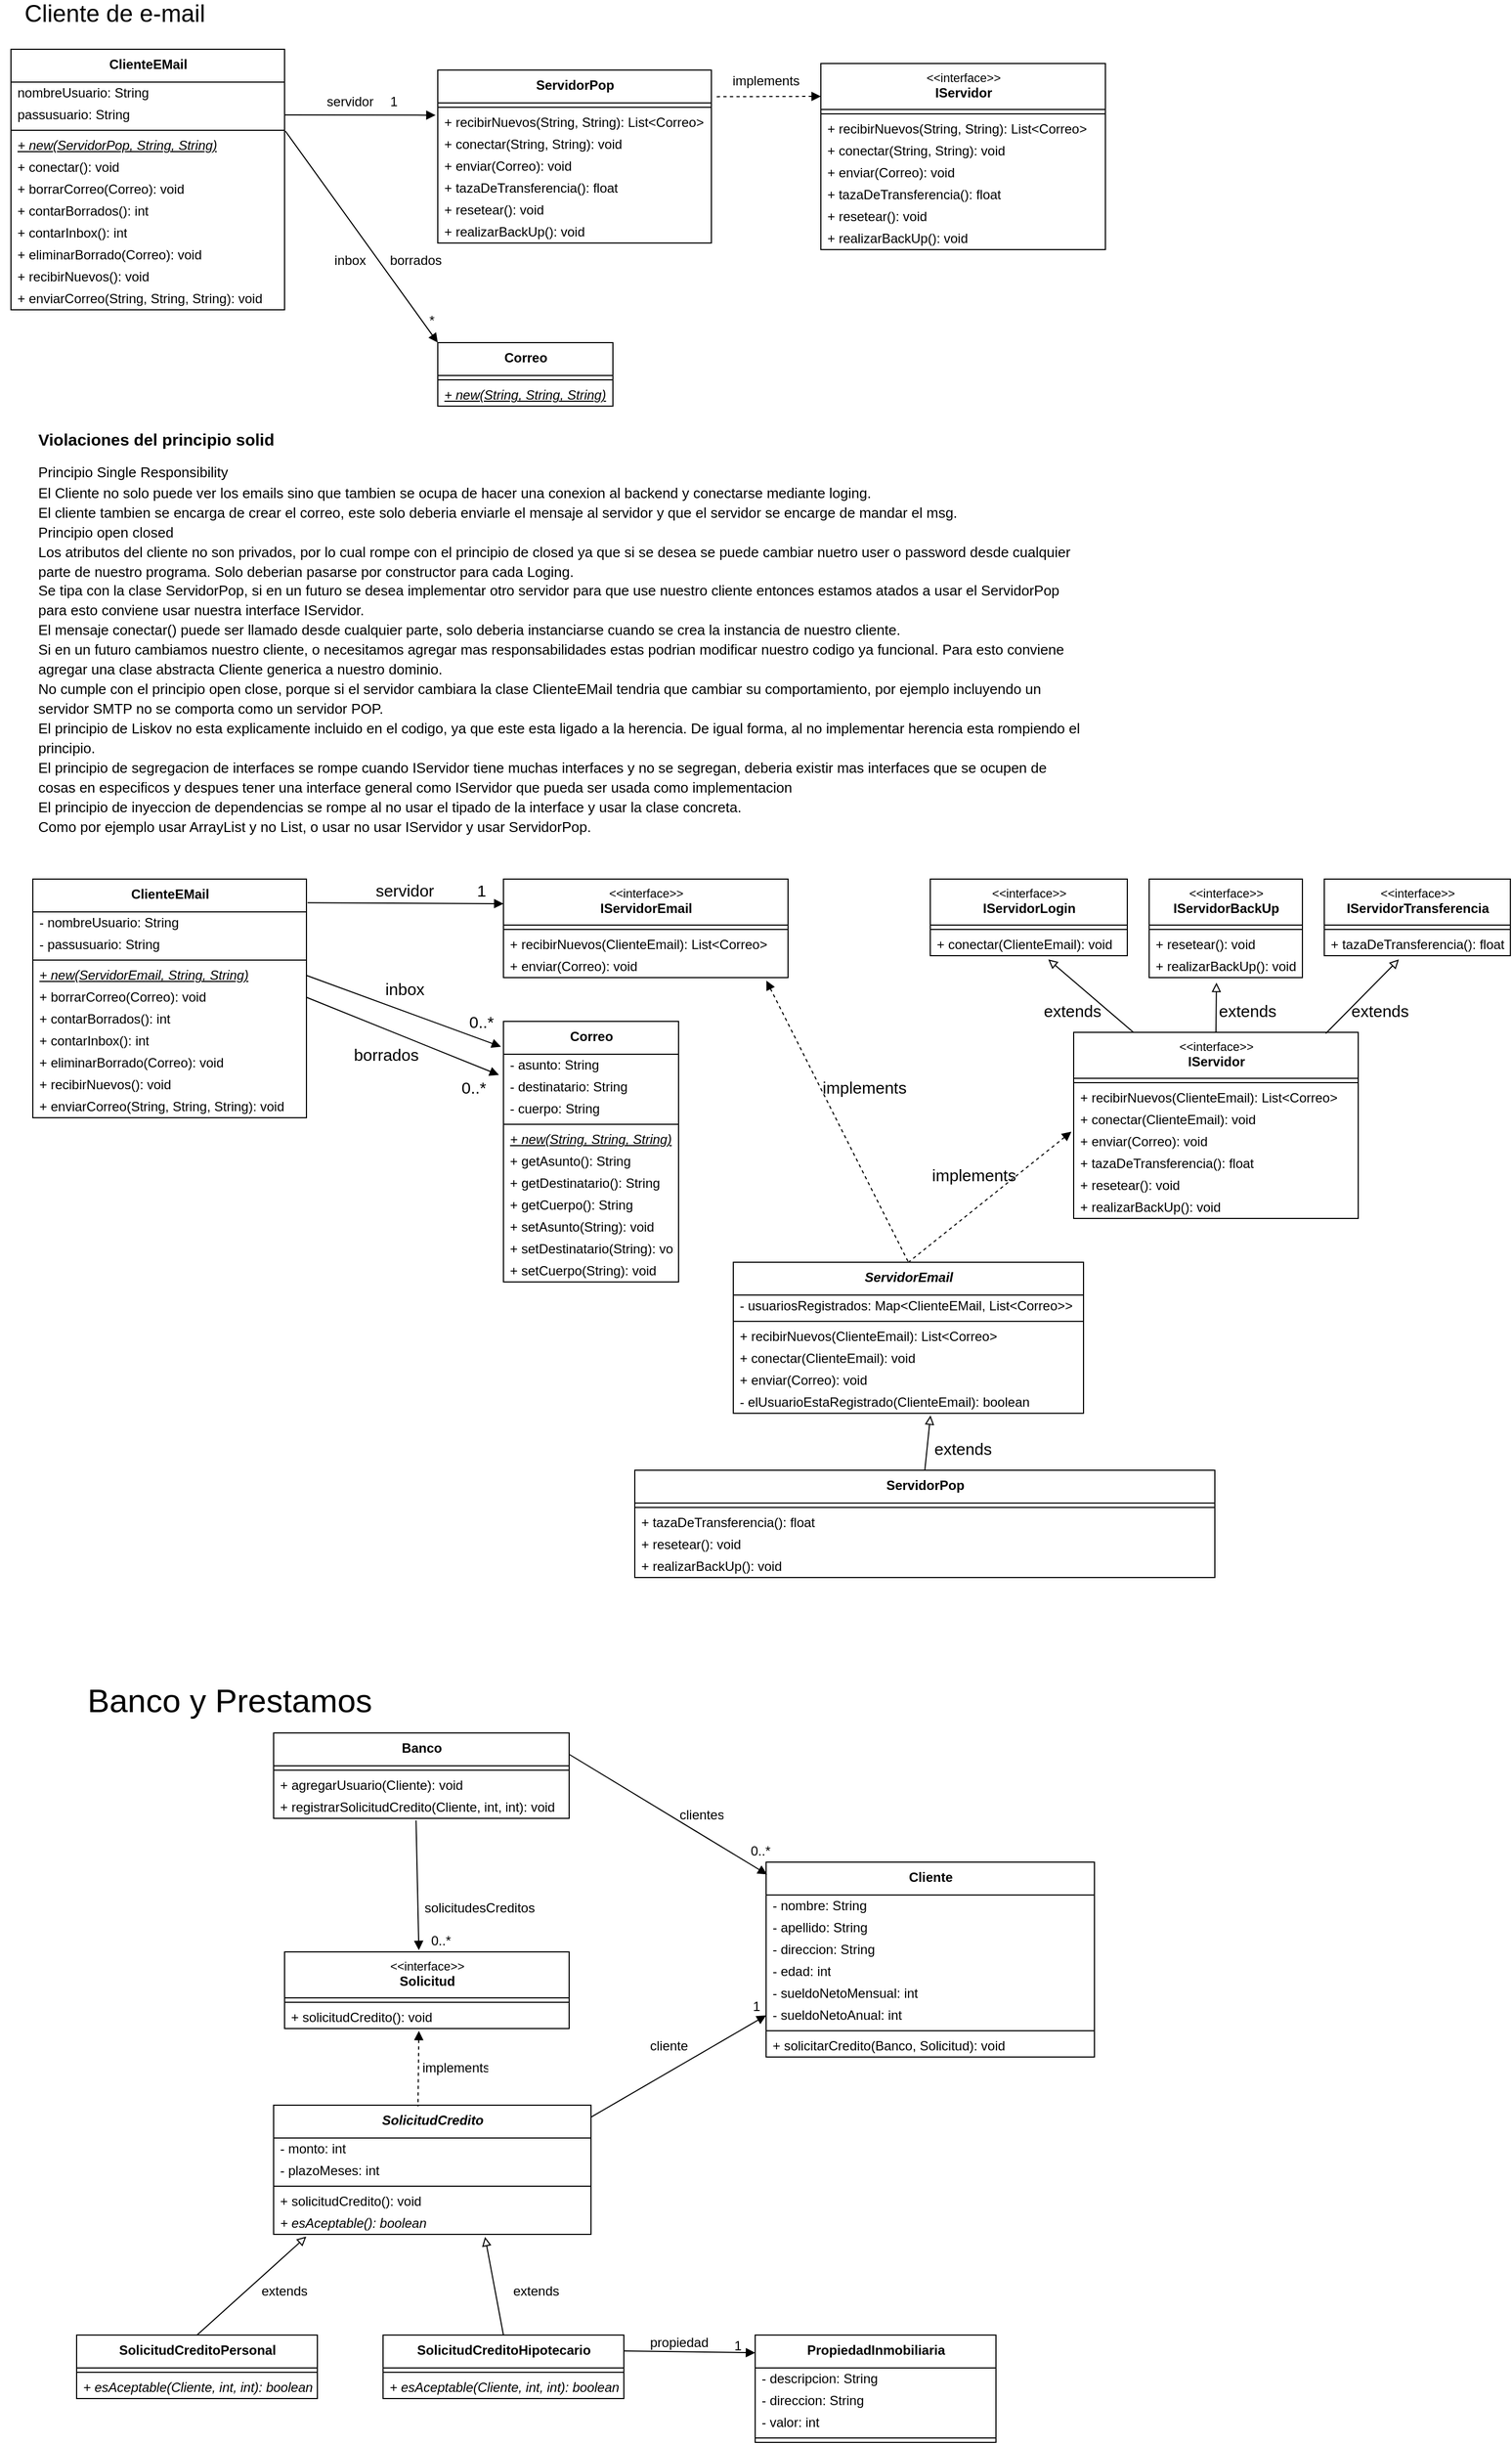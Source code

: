 <mxfile version="19.0.0" type="github">
  <diagram id="hwEnMFRsd4231ranK771" name="Page-1">
    <mxGraphModel dx="1363" dy="1891" grid="1" gridSize="10" guides="1" tooltips="1" connect="1" arrows="1" fold="1" page="1" pageScale="1" pageWidth="827" pageHeight="1169" math="0" shadow="0">
      <root>
        <mxCell id="0" />
        <mxCell id="1" parent="0" />
        <mxCell id="HtaL5qtSipClP9a9sMlD-21" style="edgeStyle=none;orthogonalLoop=1;jettySize=auto;html=1;exitX=-0.008;exitY=0.16;exitDx=0;exitDy=0;endArrow=none;endFill=0;rounded=0;exitPerimeter=0;startArrow=block;startFill=1;entryX=1;entryY=0.5;entryDx=0;entryDy=0;" parent="1" source="HtaL5qtSipClP9a9sMlD-106" target="HtaL5qtSipClP9a9sMlD-121" edge="1">
          <mxGeometry relative="1" as="geometry">
            <mxPoint x="260" y="-1039" as="targetPoint" />
            <mxPoint x="370.5" y="-1037.032" as="sourcePoint" />
          </mxGeometry>
        </mxCell>
        <mxCell id="HtaL5qtSipClP9a9sMlD-22" value="&amp;nbsp;*" style="text;html=1;strokeColor=none;fillColor=none;align=center;verticalAlign=middle;whiteSpace=wrap;rounded=0;" parent="1" vertex="1">
          <mxGeometry x="373" y="-860" width="40" height="20" as="geometry" />
        </mxCell>
        <mxCell id="HtaL5qtSipClP9a9sMlD-24" value="borrados" style="text;html=1;strokeColor=none;fillColor=none;align=center;verticalAlign=middle;whiteSpace=wrap;rounded=0;" parent="1" vertex="1">
          <mxGeometry x="360" y="-915" width="40" height="20" as="geometry" />
        </mxCell>
        <mxCell id="HtaL5qtSipClP9a9sMlD-25" value="&lt;font style=&quot;font-size: 22px&quot;&gt;Cliente de e-mail&lt;/font&gt;" style="text;html=1;strokeColor=none;fillColor=none;align=center;verticalAlign=middle;whiteSpace=wrap;rounded=0;" parent="1" vertex="1">
          <mxGeometry x="20" y="-1140" width="170" height="20" as="geometry" />
        </mxCell>
        <mxCell id="HtaL5qtSipClP9a9sMlD-71" value="servidor" style="text;html=1;strokeColor=none;fillColor=none;align=center;verticalAlign=middle;whiteSpace=wrap;rounded=0;" parent="1" vertex="1">
          <mxGeometry x="300" y="-1060" width="40" height="20" as="geometry" />
        </mxCell>
        <mxCell id="HtaL5qtSipClP9a9sMlD-72" style="edgeStyle=none;orthogonalLoop=1;jettySize=auto;html=1;exitX=0;exitY=0;exitDx=0;exitDy=0;endArrow=none;endFill=0;rounded=0;startArrow=block;startFill=1;entryX=1.003;entryY=-0.162;entryDx=0;entryDy=0;entryPerimeter=0;" parent="1" source="HtaL5qtSipClP9a9sMlD-93" target="HtaL5qtSipClP9a9sMlD-116" edge="1">
          <mxGeometry relative="1" as="geometry">
            <mxPoint x="259.28" y="-1026.234" as="targetPoint" />
            <mxPoint x="395.04" y="-829.98" as="sourcePoint" />
          </mxGeometry>
        </mxCell>
        <mxCell id="HtaL5qtSipClP9a9sMlD-73" value="inbox" style="text;html=1;strokeColor=none;fillColor=none;align=center;verticalAlign=middle;whiteSpace=wrap;rounded=0;" parent="1" vertex="1">
          <mxGeometry x="300" y="-915" width="40" height="20" as="geometry" />
        </mxCell>
        <mxCell id="HtaL5qtSipClP9a9sMlD-76" value="1" style="text;html=1;strokeColor=none;fillColor=none;align=center;verticalAlign=middle;whiteSpace=wrap;rounded=0;" parent="1" vertex="1">
          <mxGeometry x="340" y="-1060" width="40" height="20" as="geometry" />
        </mxCell>
        <mxCell id="HtaL5qtSipClP9a9sMlD-77" style="edgeStyle=none;orthogonalLoop=1;jettySize=auto;html=1;endArrow=none;endFill=0;rounded=0;startArrow=block;startFill=1;entryX=1.01;entryY=0.154;entryDx=0;entryDy=0;entryPerimeter=0;dashed=1;" parent="1" target="HtaL5qtSipClP9a9sMlD-105" edge="1">
          <mxGeometry relative="1" as="geometry">
            <mxPoint x="621.75" y="-1059.95" as="targetPoint" />
            <mxPoint x="750" y="-1055" as="sourcePoint" />
          </mxGeometry>
        </mxCell>
        <mxCell id="HtaL5qtSipClP9a9sMlD-85" value="&amp;lt;&amp;lt;interface&amp;gt;&amp;gt;&lt;br&gt;&lt;span style=&quot;font-size: 12px ; font-weight: 700&quot;&gt;IServidor&lt;/span&gt;" style="swimlane;fontStyle=0;align=center;verticalAlign=top;childLayout=stackLayout;horizontal=1;startSize=42;horizontalStack=0;resizeParent=1;resizeParentMax=0;resizeLast=0;collapsible=0;marginBottom=0;html=1;labelBackgroundColor=none;labelBorderColor=none;fontSize=11;" parent="1" vertex="1">
          <mxGeometry x="750" y="-1085" width="260" height="170" as="geometry" />
        </mxCell>
        <mxCell id="HtaL5qtSipClP9a9sMlD-90" value="" style="line;strokeWidth=1;fillColor=none;align=left;verticalAlign=middle;spacingTop=-1;spacingLeft=3;spacingRight=3;rotatable=0;labelPosition=right;points=[];portConstraint=eastwest;labelBackgroundColor=none;labelBorderColor=none;fontSize=11;html=1;" parent="HtaL5qtSipClP9a9sMlD-85" vertex="1">
          <mxGeometry y="42" width="260" height="8" as="geometry" />
        </mxCell>
        <mxCell id="HtaL5qtSipClP9a9sMlD-92" value="&lt;span style=&quot;font-size: 12px&quot;&gt;+ recibirNuevos(String, String): List&amp;lt;Correo&amp;gt;&lt;/span&gt;" style="text;html=1;strokeColor=none;fillColor=none;align=left;verticalAlign=middle;spacingLeft=4;spacingRight=4;overflow=hidden;rotatable=0;points=[[0,0.5],[1,0.5]];portConstraint=eastwest;labelBackgroundColor=none;labelBorderColor=none;fontSize=11;" parent="HtaL5qtSipClP9a9sMlD-85" vertex="1">
          <mxGeometry y="50" width="260" height="20" as="geometry" />
        </mxCell>
        <mxCell id="HtaL5qtSipClP9a9sMlD-100" value="&lt;span style=&quot;font-size: 12px&quot;&gt;+ conectar(String, String): void&lt;/span&gt;" style="text;html=1;strokeColor=none;fillColor=none;align=left;verticalAlign=middle;spacingLeft=4;spacingRight=4;overflow=hidden;rotatable=0;points=[[0,0.5],[1,0.5]];portConstraint=eastwest;labelBackgroundColor=none;labelBorderColor=none;fontSize=11;" parent="HtaL5qtSipClP9a9sMlD-85" vertex="1">
          <mxGeometry y="70" width="260" height="20" as="geometry" />
        </mxCell>
        <mxCell id="HtaL5qtSipClP9a9sMlD-101" value="&lt;span style=&quot;font-size: 12px&quot;&gt;+ enviar(Correo): void&lt;/span&gt;" style="text;html=1;strokeColor=none;fillColor=none;align=left;verticalAlign=middle;spacingLeft=4;spacingRight=4;overflow=hidden;rotatable=0;points=[[0,0.5],[1,0.5]];portConstraint=eastwest;labelBackgroundColor=none;labelBorderColor=none;fontSize=11;" parent="HtaL5qtSipClP9a9sMlD-85" vertex="1">
          <mxGeometry y="90" width="260" height="20" as="geometry" />
        </mxCell>
        <mxCell id="HtaL5qtSipClP9a9sMlD-102" value="&lt;span style=&quot;font-size: 12px&quot;&gt;+ tazaDeTransferencia(): float&lt;/span&gt;" style="text;html=1;strokeColor=none;fillColor=none;align=left;verticalAlign=middle;spacingLeft=4;spacingRight=4;overflow=hidden;rotatable=0;points=[[0,0.5],[1,0.5]];portConstraint=eastwest;labelBackgroundColor=none;labelBorderColor=none;fontSize=11;" parent="HtaL5qtSipClP9a9sMlD-85" vertex="1">
          <mxGeometry y="110" width="260" height="20" as="geometry" />
        </mxCell>
        <mxCell id="HtaL5qtSipClP9a9sMlD-103" value="&lt;span style=&quot;font-size: 12px&quot;&gt;+ resetear(): void&lt;/span&gt;" style="text;html=1;strokeColor=none;fillColor=none;align=left;verticalAlign=middle;spacingLeft=4;spacingRight=4;overflow=hidden;rotatable=0;points=[[0,0.5],[1,0.5]];portConstraint=eastwest;labelBackgroundColor=none;labelBorderColor=none;fontSize=11;" parent="HtaL5qtSipClP9a9sMlD-85" vertex="1">
          <mxGeometry y="130" width="260" height="20" as="geometry" />
        </mxCell>
        <mxCell id="HtaL5qtSipClP9a9sMlD-104" value="&lt;span style=&quot;font-size: 12px&quot;&gt;+ realizarBackUp(): void&lt;/span&gt;" style="text;html=1;strokeColor=none;fillColor=none;align=left;verticalAlign=middle;spacingLeft=4;spacingRight=4;overflow=hidden;rotatable=0;points=[[0,0.5],[1,0.5]];portConstraint=eastwest;labelBackgroundColor=none;labelBorderColor=none;fontSize=11;" parent="HtaL5qtSipClP9a9sMlD-85" vertex="1">
          <mxGeometry y="150" width="260" height="20" as="geometry" />
        </mxCell>
        <mxCell id="HtaL5qtSipClP9a9sMlD-93" value="&lt;span style=&quot;font-size: 12px ; font-weight: 700&quot;&gt;Correo&lt;/span&gt;" style="swimlane;fontStyle=0;align=center;verticalAlign=top;childLayout=stackLayout;horizontal=1;startSize=30;horizontalStack=0;resizeParent=1;resizeParentMax=0;resizeLast=0;collapsible=0;marginBottom=0;html=1;labelBackgroundColor=none;labelBorderColor=none;fontSize=11;" parent="1" vertex="1">
          <mxGeometry x="400" y="-830" width="160" height="58" as="geometry" />
        </mxCell>
        <mxCell id="HtaL5qtSipClP9a9sMlD-97" value="" style="line;strokeWidth=1;fillColor=none;align=left;verticalAlign=middle;spacingTop=-1;spacingLeft=3;spacingRight=3;rotatable=0;labelPosition=right;points=[];portConstraint=eastwest;labelBackgroundColor=none;labelBorderColor=none;fontSize=11;html=1;" parent="HtaL5qtSipClP9a9sMlD-93" vertex="1">
          <mxGeometry y="30" width="160" height="8" as="geometry" />
        </mxCell>
        <mxCell id="HtaL5qtSipClP9a9sMlD-94" value="&lt;span style=&quot;font-size: 12px&quot;&gt;&lt;u&gt;&lt;i&gt;+ new(String, String, String)&lt;/i&gt;&lt;/u&gt;&lt;/span&gt;" style="text;html=1;strokeColor=none;fillColor=none;align=left;verticalAlign=middle;spacingLeft=4;spacingRight=4;overflow=hidden;rotatable=0;points=[[0,0.5],[1,0.5]];portConstraint=eastwest;labelBackgroundColor=none;labelBorderColor=none;fontSize=11;" parent="HtaL5qtSipClP9a9sMlD-93" vertex="1">
          <mxGeometry y="38" width="160" height="20" as="geometry" />
        </mxCell>
        <mxCell id="HtaL5qtSipClP9a9sMlD-105" value="&lt;span style=&quot;font-size: 12px ; font-weight: 700&quot;&gt;ServidorPop&lt;/span&gt;" style="swimlane;fontStyle=0;align=center;verticalAlign=top;childLayout=stackLayout;horizontal=1;startSize=30;horizontalStack=0;resizeParent=1;resizeParentMax=0;resizeLast=0;collapsible=0;marginBottom=0;html=1;labelBackgroundColor=none;labelBorderColor=none;fontSize=11;" parent="1" vertex="1">
          <mxGeometry x="400" y="-1079" width="250" height="158" as="geometry" />
        </mxCell>
        <mxCell id="HtaL5qtSipClP9a9sMlD-107" value="" style="line;strokeWidth=1;fillColor=none;align=left;verticalAlign=middle;spacingTop=-1;spacingLeft=3;spacingRight=3;rotatable=0;labelPosition=right;points=[];portConstraint=eastwest;labelBackgroundColor=none;labelBorderColor=none;fontSize=11;html=1;" parent="HtaL5qtSipClP9a9sMlD-105" vertex="1">
          <mxGeometry y="30" width="250" height="8" as="geometry" />
        </mxCell>
        <mxCell id="HtaL5qtSipClP9a9sMlD-106" value="&lt;span style=&quot;font-size: 12px&quot;&gt;+ recibirNuevos(String, String): List&amp;lt;Correo&amp;gt;&lt;/span&gt;" style="text;html=1;strokeColor=none;fillColor=none;align=left;verticalAlign=middle;spacingLeft=4;spacingRight=4;overflow=hidden;rotatable=0;points=[[0,0.5],[1,0.5]];portConstraint=eastwest;labelBackgroundColor=none;labelBorderColor=none;fontSize=11;" parent="HtaL5qtSipClP9a9sMlD-105" vertex="1">
          <mxGeometry y="38" width="250" height="20" as="geometry" />
        </mxCell>
        <mxCell id="HtaL5qtSipClP9a9sMlD-108" value="&lt;span style=&quot;font-size: 12px&quot;&gt;+ conectar(String, String): void&lt;/span&gt;" style="text;html=1;strokeColor=none;fillColor=none;align=left;verticalAlign=middle;spacingLeft=4;spacingRight=4;overflow=hidden;rotatable=0;points=[[0,0.5],[1,0.5]];portConstraint=eastwest;labelBackgroundColor=none;labelBorderColor=none;fontSize=11;" parent="HtaL5qtSipClP9a9sMlD-105" vertex="1">
          <mxGeometry y="58" width="250" height="20" as="geometry" />
        </mxCell>
        <mxCell id="HtaL5qtSipClP9a9sMlD-109" value="&lt;span style=&quot;font-size: 12px&quot;&gt;+ enviar(Correo): void&lt;/span&gt;" style="text;html=1;strokeColor=none;fillColor=none;align=left;verticalAlign=middle;spacingLeft=4;spacingRight=4;overflow=hidden;rotatable=0;points=[[0,0.5],[1,0.5]];portConstraint=eastwest;labelBackgroundColor=none;labelBorderColor=none;fontSize=11;" parent="HtaL5qtSipClP9a9sMlD-105" vertex="1">
          <mxGeometry y="78" width="250" height="20" as="geometry" />
        </mxCell>
        <mxCell id="HtaL5qtSipClP9a9sMlD-110" value="&lt;span style=&quot;font-size: 12px&quot;&gt;+ tazaDeTransferencia(): float&lt;/span&gt;" style="text;html=1;strokeColor=none;fillColor=none;align=left;verticalAlign=middle;spacingLeft=4;spacingRight=4;overflow=hidden;rotatable=0;points=[[0,0.5],[1,0.5]];portConstraint=eastwest;labelBackgroundColor=none;labelBorderColor=none;fontSize=11;" parent="HtaL5qtSipClP9a9sMlD-105" vertex="1">
          <mxGeometry y="98" width="250" height="20" as="geometry" />
        </mxCell>
        <mxCell id="HtaL5qtSipClP9a9sMlD-111" value="&lt;span style=&quot;font-size: 12px&quot;&gt;+ resetear(): void&lt;/span&gt;" style="text;html=1;strokeColor=none;fillColor=none;align=left;verticalAlign=middle;spacingLeft=4;spacingRight=4;overflow=hidden;rotatable=0;points=[[0,0.5],[1,0.5]];portConstraint=eastwest;labelBackgroundColor=none;labelBorderColor=none;fontSize=11;" parent="HtaL5qtSipClP9a9sMlD-105" vertex="1">
          <mxGeometry y="118" width="250" height="20" as="geometry" />
        </mxCell>
        <mxCell id="HtaL5qtSipClP9a9sMlD-112" value="&lt;span style=&quot;font-size: 12px&quot;&gt;+ realizarBackUp(): void&lt;/span&gt;" style="text;html=1;strokeColor=none;fillColor=none;align=left;verticalAlign=middle;spacingLeft=4;spacingRight=4;overflow=hidden;rotatable=0;points=[[0,0.5],[1,0.5]];portConstraint=eastwest;labelBackgroundColor=none;labelBorderColor=none;fontSize=11;" parent="HtaL5qtSipClP9a9sMlD-105" vertex="1">
          <mxGeometry y="138" width="250" height="20" as="geometry" />
        </mxCell>
        <mxCell id="HtaL5qtSipClP9a9sMlD-113" value="&lt;span style=&quot;font-size: 12px ; font-weight: 700&quot;&gt;ClienteEMail&lt;/span&gt;" style="swimlane;fontStyle=0;align=center;verticalAlign=top;childLayout=stackLayout;horizontal=1;startSize=30;horizontalStack=0;resizeParent=1;resizeParentMax=0;resizeLast=0;collapsible=0;marginBottom=0;html=1;labelBackgroundColor=none;labelBorderColor=none;fontSize=11;" parent="1" vertex="1">
          <mxGeometry x="10" y="-1098" width="250" height="238" as="geometry" />
        </mxCell>
        <mxCell id="HtaL5qtSipClP9a9sMlD-115" value="&lt;span style=&quot;font-size: 12px&quot;&gt;nombreUsuario: String&lt;/span&gt;" style="text;html=1;strokeColor=none;fillColor=none;align=left;verticalAlign=middle;spacingLeft=4;spacingRight=4;overflow=hidden;rotatable=0;points=[[0,0.5],[1,0.5]];portConstraint=eastwest;labelBackgroundColor=none;labelBorderColor=none;fontSize=11;" parent="HtaL5qtSipClP9a9sMlD-113" vertex="1">
          <mxGeometry y="30" width="250" height="20" as="geometry" />
        </mxCell>
        <mxCell id="HtaL5qtSipClP9a9sMlD-121" value="&lt;span style=&quot;font-size: 12px&quot;&gt;passusuario: String&lt;/span&gt;" style="text;html=1;strokeColor=none;fillColor=none;align=left;verticalAlign=middle;spacingLeft=4;spacingRight=4;overflow=hidden;rotatable=0;points=[[0,0.5],[1,0.5]];portConstraint=eastwest;labelBackgroundColor=none;labelBorderColor=none;fontSize=11;" parent="HtaL5qtSipClP9a9sMlD-113" vertex="1">
          <mxGeometry y="50" width="250" height="20" as="geometry" />
        </mxCell>
        <mxCell id="HtaL5qtSipClP9a9sMlD-114" value="" style="line;strokeWidth=1;fillColor=none;align=left;verticalAlign=middle;spacingTop=-1;spacingLeft=3;spacingRight=3;rotatable=0;labelPosition=right;points=[];portConstraint=eastwest;labelBackgroundColor=none;labelBorderColor=none;fontSize=11;html=1;" parent="HtaL5qtSipClP9a9sMlD-113" vertex="1">
          <mxGeometry y="70" width="250" height="8" as="geometry" />
        </mxCell>
        <mxCell id="HtaL5qtSipClP9a9sMlD-116" value="&lt;span style=&quot;font-size: 12px&quot;&gt;&lt;u&gt;&lt;i&gt;+ new(ServidorPop, String, String)&lt;/i&gt;&lt;/u&gt;&lt;/span&gt;" style="text;html=1;strokeColor=none;fillColor=none;align=left;verticalAlign=middle;spacingLeft=4;spacingRight=4;overflow=hidden;rotatable=0;points=[[0,0.5],[1,0.5]];portConstraint=eastwest;labelBackgroundColor=none;labelBorderColor=none;fontSize=11;" parent="HtaL5qtSipClP9a9sMlD-113" vertex="1">
          <mxGeometry y="78" width="250" height="20" as="geometry" />
        </mxCell>
        <mxCell id="HtaL5qtSipClP9a9sMlD-117" value="&lt;span style=&quot;font-size: 12px&quot;&gt;+ conectar(): void&lt;/span&gt;" style="text;html=1;strokeColor=none;fillColor=none;align=left;verticalAlign=middle;spacingLeft=4;spacingRight=4;overflow=hidden;rotatable=0;points=[[0,0.5],[1,0.5]];portConstraint=eastwest;labelBackgroundColor=none;labelBorderColor=none;fontSize=11;" parent="HtaL5qtSipClP9a9sMlD-113" vertex="1">
          <mxGeometry y="98" width="250" height="20" as="geometry" />
        </mxCell>
        <mxCell id="HtaL5qtSipClP9a9sMlD-118" value="&lt;span style=&quot;font-size: 12px&quot;&gt;+ borrarCorreo(Correo): void&lt;/span&gt;" style="text;html=1;strokeColor=none;fillColor=none;align=left;verticalAlign=middle;spacingLeft=4;spacingRight=4;overflow=hidden;rotatable=0;points=[[0,0.5],[1,0.5]];portConstraint=eastwest;labelBackgroundColor=none;labelBorderColor=none;fontSize=11;" parent="HtaL5qtSipClP9a9sMlD-113" vertex="1">
          <mxGeometry y="118" width="250" height="20" as="geometry" />
        </mxCell>
        <mxCell id="HtaL5qtSipClP9a9sMlD-119" value="&lt;span style=&quot;font-size: 12px&quot;&gt;+ contarBorrados(): int&lt;/span&gt;" style="text;html=1;strokeColor=none;fillColor=none;align=left;verticalAlign=middle;spacingLeft=4;spacingRight=4;overflow=hidden;rotatable=0;points=[[0,0.5],[1,0.5]];portConstraint=eastwest;labelBackgroundColor=none;labelBorderColor=none;fontSize=11;" parent="HtaL5qtSipClP9a9sMlD-113" vertex="1">
          <mxGeometry y="138" width="250" height="20" as="geometry" />
        </mxCell>
        <mxCell id="HtaL5qtSipClP9a9sMlD-120" value="&lt;span style=&quot;font-size: 12px&quot;&gt;+ contarInbox(): int&lt;/span&gt;" style="text;html=1;strokeColor=none;fillColor=none;align=left;verticalAlign=middle;spacingLeft=4;spacingRight=4;overflow=hidden;rotatable=0;points=[[0,0.5],[1,0.5]];portConstraint=eastwest;labelBackgroundColor=none;labelBorderColor=none;fontSize=11;" parent="HtaL5qtSipClP9a9sMlD-113" vertex="1">
          <mxGeometry y="158" width="250" height="20" as="geometry" />
        </mxCell>
        <mxCell id="HtaL5qtSipClP9a9sMlD-122" value="&lt;span style=&quot;font-size: 12px&quot;&gt;+ eliminarBorrado(Correo): void&lt;/span&gt;" style="text;html=1;strokeColor=none;fillColor=none;align=left;verticalAlign=middle;spacingLeft=4;spacingRight=4;overflow=hidden;rotatable=0;points=[[0,0.5],[1,0.5]];portConstraint=eastwest;labelBackgroundColor=none;labelBorderColor=none;fontSize=11;" parent="HtaL5qtSipClP9a9sMlD-113" vertex="1">
          <mxGeometry y="178" width="250" height="20" as="geometry" />
        </mxCell>
        <mxCell id="HtaL5qtSipClP9a9sMlD-123" value="&lt;span style=&quot;font-size: 12px&quot;&gt;+ recibirNuevos(): void&lt;/span&gt;" style="text;html=1;strokeColor=none;fillColor=none;align=left;verticalAlign=middle;spacingLeft=4;spacingRight=4;overflow=hidden;rotatable=0;points=[[0,0.5],[1,0.5]];portConstraint=eastwest;labelBackgroundColor=none;labelBorderColor=none;fontSize=11;" parent="HtaL5qtSipClP9a9sMlD-113" vertex="1">
          <mxGeometry y="198" width="250" height="20" as="geometry" />
        </mxCell>
        <mxCell id="HtaL5qtSipClP9a9sMlD-124" value="&lt;span style=&quot;font-size: 12px&quot;&gt;+ enviarCorreo(String, String, String): void&lt;/span&gt;" style="text;html=1;strokeColor=none;fillColor=none;align=left;verticalAlign=middle;spacingLeft=4;spacingRight=4;overflow=hidden;rotatable=0;points=[[0,0.5],[1,0.5]];portConstraint=eastwest;labelBackgroundColor=none;labelBorderColor=none;fontSize=11;" parent="HtaL5qtSipClP9a9sMlD-113" vertex="1">
          <mxGeometry y="218" width="250" height="20" as="geometry" />
        </mxCell>
        <mxCell id="3TjpAF9KTR2tl5fqbvKF-1" value="&lt;h1 style=&quot;font-size: 15px;&quot;&gt;&lt;font style=&quot;font-size: 15px;&quot;&gt;Violaciones del principio solid&lt;/font&gt;&lt;/h1&gt;&lt;p style=&quot;line-height: 1.38; margin-top: 0pt; margin-bottom: 0pt; font-size: 15px;&quot; dir=&quot;ltr&quot;&gt;&lt;span style=&quot;font-family: Arial; color: rgb(0, 0, 0); background-color: transparent; font-weight: 400; font-style: normal; font-variant: normal; text-decoration: none; vertical-align: baseline;&quot;&gt;&lt;font style=&quot;font-size: 13px;&quot;&gt;Principio Single Responsibility&lt;/font&gt;&lt;/span&gt;&lt;/p&gt;&lt;p style=&quot;line-height: 1.38; margin-top: 0pt; margin-bottom: 0pt; font-size: 13px;&quot; dir=&quot;ltr&quot;&gt;&lt;span style=&quot;font-family: Arial; color: rgb(0, 0, 0); background-color: transparent; font-weight: 400; font-style: normal; font-variant: normal; text-decoration: none; vertical-align: baseline;&quot;&gt;&lt;font style=&quot;font-size: 13px;&quot;&gt;El Cliente no solo puede ver los emails sino que tambien se ocupa de hacer una conexion al backend y conectarse mediante loging.&lt;/font&gt;&lt;/span&gt;&lt;/p&gt;&lt;p style=&quot;line-height: 1.38; margin-top: 0pt; margin-bottom: 0pt; font-size: 13px;&quot; dir=&quot;ltr&quot;&gt;&lt;span style=&quot;font-family: Arial; color: rgb(0, 0, 0); background-color: transparent; font-weight: 400; font-style: normal; font-variant: normal; text-decoration: none; vertical-align: baseline;&quot;&gt;&lt;font style=&quot;font-size: 13px;&quot;&gt;El cliente tambien se encarga de crear el correo, este solo deberia enviarle el mensaje al servidor y que el servidor se encarge de mandar el msg.&lt;/font&gt;&lt;/span&gt;&lt;/p&gt;&lt;p style=&quot;line-height: 1.38; margin-top: 0pt; margin-bottom: 0pt; font-size: 13px;&quot; dir=&quot;ltr&quot;&gt;&lt;span style=&quot;font-family: Arial; color: rgb(0, 0, 0); background-color: transparent; font-weight: 400; font-style: normal; font-variant: normal; text-decoration: none; vertical-align: baseline;&quot;&gt;&lt;font style=&quot;font-size: 13px;&quot;&gt;Principio open closed&lt;/font&gt;&lt;/span&gt;&lt;/p&gt;&lt;p style=&quot;line-height: 1.38; margin-top: 0pt; margin-bottom: 0pt; font-size: 13px;&quot; dir=&quot;ltr&quot;&gt;&lt;span style=&quot;font-family: Arial; color: rgb(0, 0, 0); background-color: transparent; font-weight: 400; font-style: normal; font-variant: normal; text-decoration: none; vertical-align: baseline;&quot;&gt;&lt;font style=&quot;font-size: 13px;&quot;&gt;Los atributos del cliente no son privados, por lo cual rompe con el principio de closed ya que si se desea se puede cambiar nuetro user o password desde cualquier parte de nuestro programa. Solo deberian pasarse por constructor para cada Loging.&lt;/font&gt;&lt;/span&gt;&lt;/p&gt;&lt;p style=&quot;line-height: 1.38; margin-top: 0pt; margin-bottom: 0pt; font-size: 13px;&quot; dir=&quot;ltr&quot;&gt;&lt;span style=&quot;font-family: Arial; color: rgb(0, 0, 0); background-color: transparent; font-weight: 400; font-style: normal; font-variant: normal; text-decoration: none; vertical-align: baseline;&quot;&gt;&lt;font style=&quot;font-size: 13px;&quot;&gt;Se tipa con la clase ServidorPop, si en un futuro se desea implementar otro servidor para que use nuestro cliente entonces estamos atados a usar el ServidorPop para esto conviene usar nuestra interface IServidor.&lt;/font&gt;&lt;/span&gt;&lt;/p&gt;&lt;p style=&quot;line-height: 1.38; margin-top: 0pt; margin-bottom: 0pt; font-size: 13px;&quot; dir=&quot;ltr&quot;&gt;&lt;span style=&quot;font-family: Arial; color: rgb(0, 0, 0); background-color: transparent; font-weight: 400; font-style: normal; font-variant: normal; text-decoration: none; vertical-align: baseline;&quot;&gt;&lt;font style=&quot;font-size: 13px;&quot;&gt;El mensaje conectar() puede ser llamado desde cualquier parte, solo deberia instanciarse cuando se crea la instancia de nuestro cliente.&lt;/font&gt;&lt;/span&gt;&lt;/p&gt;&lt;p style=&quot;line-height: 1.38; margin-top: 0pt; margin-bottom: 0pt; font-size: 13px;&quot; dir=&quot;ltr&quot;&gt;&lt;span style=&quot;font-family: Arial; color: rgb(0, 0, 0); background-color: transparent; font-weight: 400; font-style: normal; font-variant: normal; text-decoration: none; vertical-align: baseline;&quot;&gt;&lt;font style=&quot;font-size: 13px;&quot;&gt;Si en un futuro cambiamos nuestro cliente, o necesitamos agregar mas responsabilidades estas podrian modificar nuestro codigo ya funcional. Para esto conviene agregar una clase abstracta Cliente generica a nuestro dominio.&lt;/font&gt;&lt;/span&gt;&lt;/p&gt;&lt;p style=&quot;line-height: 1.38; margin-top: 0pt; margin-bottom: 0pt; font-size: 13px;&quot; dir=&quot;ltr&quot;&gt;&lt;span style=&quot;font-family: Arial; color: rgb(0, 0, 0); background-color: transparent; font-weight: 400; font-style: normal; font-variant: normal; text-decoration: none; vertical-align: baseline;&quot;&gt;&lt;font style=&quot;font-size: 13px;&quot;&gt;No cumple con el principio open close, porque si el servidor cambiara la clase ClienteEMail tendria que cambiar su comportamiento, por ejemplo incluyendo un servidor SMTP no se comporta como un servidor POP.&lt;/font&gt;&lt;/span&gt;&lt;/p&gt;&lt;p style=&quot;line-height: 1.38; margin-top: 0pt; margin-bottom: 0pt; font-size: 13px;&quot; dir=&quot;ltr&quot;&gt;&lt;span style=&quot;font-family: Arial; color: rgb(0, 0, 0); background-color: transparent; font-weight: 400; font-style: normal; font-variant: normal; text-decoration: none; vertical-align: baseline;&quot;&gt;&lt;font style=&quot;font-size: 13px;&quot;&gt;El principio de Liskov no esta explicamente incluido en el codigo, ya que este esta ligado a la herencia. De igual forma, al no implementar herencia esta rompiendo el principio.&lt;/font&gt;&lt;/span&gt;&lt;/p&gt;&lt;p style=&quot;line-height: 1.38; margin-top: 0pt; margin-bottom: 0pt; font-size: 13px;&quot; dir=&quot;ltr&quot;&gt;&lt;span style=&quot;background-color: initial;&quot;&gt;El principio de segregacion de interfaces se rompe cuando IServidor tiene muchas interfaces y no se segregan, deberia existir mas interfaces que se ocupen de cosas en especificos y despues tener una interface general como IServidor que pueda ser usada como implementacion&lt;/span&gt;&lt;/p&gt;&lt;p style=&quot;line-height: 1.38; margin-top: 0pt; margin-bottom: 0pt; font-size: 13px;&quot; dir=&quot;ltr&quot;&gt;&lt;span style=&quot;font-family: Arial; color: rgb(0, 0, 0); background-color: transparent; font-weight: 400; font-style: normal; font-variant: normal; text-decoration: none; vertical-align: baseline;&quot;&gt;&lt;font style=&quot;font-size: 13px;&quot;&gt;El principio de inyeccion de dependencias se rompe al no usar el tipado de la interface y usar la clase concreta.&lt;/font&gt;&lt;/span&gt;&lt;/p&gt;&lt;p style=&quot;line-height: 1.38; margin-top: 0pt; margin-bottom: 0pt; font-size: 13px;&quot; dir=&quot;ltr&quot;&gt;&lt;span style=&quot;background-color: transparent; font-family: Arial;&quot;&gt;Como por ejemplo usar ArrayList y no List, o usar no usar IServidor y usar ServidorPop.&lt;/span&gt;&lt;/p&gt;&lt;div style=&quot;font-size: 13px;&quot;&gt;&lt;span style=&quot;font-family: Arial; color: rgb(0, 0, 0); background-color: transparent; font-weight: 400; font-style: normal; font-variant: normal; text-decoration: none; vertical-align: baseline;&quot;&gt;&lt;br&gt;&lt;/span&gt;&lt;/div&gt;" style="text;html=1;strokeColor=none;fillColor=none;spacing=5;spacingTop=-20;whiteSpace=wrap;overflow=hidden;rounded=0;" vertex="1" parent="1">
          <mxGeometry x="30" y="-750" width="960" height="380" as="geometry" />
        </mxCell>
        <mxCell id="3TjpAF9KTR2tl5fqbvKF-2" value="implements" style="text;html=1;strokeColor=none;fillColor=none;align=center;verticalAlign=middle;whiteSpace=wrap;rounded=0;" vertex="1" parent="1">
          <mxGeometry x="680" y="-1079" width="40" height="20" as="geometry" />
        </mxCell>
        <mxCell id="3TjpAF9KTR2tl5fqbvKF-3" value="&lt;span style=&quot;font-size: 12px ; font-weight: 700&quot;&gt;ClienteEMail&lt;/span&gt;" style="swimlane;fontStyle=0;align=center;verticalAlign=top;childLayout=stackLayout;horizontal=1;startSize=30;horizontalStack=0;resizeParent=1;resizeParentMax=0;resizeLast=0;collapsible=0;marginBottom=0;html=1;labelBackgroundColor=none;labelBorderColor=none;fontSize=11;" vertex="1" parent="1">
          <mxGeometry x="30" y="-340" width="250" height="218" as="geometry" />
        </mxCell>
        <mxCell id="3TjpAF9KTR2tl5fqbvKF-4" value="&lt;span style=&quot;font-size: 12px&quot;&gt;- nombreUsuario: String&lt;/span&gt;" style="text;html=1;strokeColor=none;fillColor=none;align=left;verticalAlign=middle;spacingLeft=4;spacingRight=4;overflow=hidden;rotatable=0;points=[[0,0.5],[1,0.5]];portConstraint=eastwest;labelBackgroundColor=none;labelBorderColor=none;fontSize=11;" vertex="1" parent="3TjpAF9KTR2tl5fqbvKF-3">
          <mxGeometry y="30" width="250" height="20" as="geometry" />
        </mxCell>
        <mxCell id="3TjpAF9KTR2tl5fqbvKF-5" value="&lt;span style=&quot;font-size: 12px&quot;&gt;- passusuario: String&lt;/span&gt;" style="text;html=1;strokeColor=none;fillColor=none;align=left;verticalAlign=middle;spacingLeft=4;spacingRight=4;overflow=hidden;rotatable=0;points=[[0,0.5],[1,0.5]];portConstraint=eastwest;labelBackgroundColor=none;labelBorderColor=none;fontSize=11;" vertex="1" parent="3TjpAF9KTR2tl5fqbvKF-3">
          <mxGeometry y="50" width="250" height="20" as="geometry" />
        </mxCell>
        <mxCell id="3TjpAF9KTR2tl5fqbvKF-6" value="" style="line;strokeWidth=1;fillColor=none;align=left;verticalAlign=middle;spacingTop=-1;spacingLeft=3;spacingRight=3;rotatable=0;labelPosition=right;points=[];portConstraint=eastwest;labelBackgroundColor=none;labelBorderColor=none;fontSize=11;html=1;" vertex="1" parent="3TjpAF9KTR2tl5fqbvKF-3">
          <mxGeometry y="70" width="250" height="8" as="geometry" />
        </mxCell>
        <mxCell id="3TjpAF9KTR2tl5fqbvKF-7" value="&lt;u style=&quot;&quot;&gt;&lt;i style=&quot;&quot;&gt;&lt;span style=&quot;font-size: 12px;&quot;&gt;+ new(ServidorEmail, String, String)&lt;/span&gt;&lt;/i&gt;&lt;/u&gt;" style="text;html=1;strokeColor=none;fillColor=none;align=left;verticalAlign=middle;spacingLeft=4;spacingRight=4;overflow=hidden;rotatable=0;points=[[0,0.5],[1,0.5]];portConstraint=eastwest;labelBackgroundColor=none;labelBorderColor=none;fontSize=11;" vertex="1" parent="3TjpAF9KTR2tl5fqbvKF-3">
          <mxGeometry y="78" width="250" height="20" as="geometry" />
        </mxCell>
        <mxCell id="3TjpAF9KTR2tl5fqbvKF-9" value="&lt;span style=&quot;font-size: 12px&quot;&gt;+ borrarCorreo(Correo): void&lt;/span&gt;" style="text;html=1;strokeColor=none;fillColor=none;align=left;verticalAlign=middle;spacingLeft=4;spacingRight=4;overflow=hidden;rotatable=0;points=[[0,0.5],[1,0.5]];portConstraint=eastwest;labelBackgroundColor=none;labelBorderColor=none;fontSize=11;" vertex="1" parent="3TjpAF9KTR2tl5fqbvKF-3">
          <mxGeometry y="98" width="250" height="20" as="geometry" />
        </mxCell>
        <mxCell id="3TjpAF9KTR2tl5fqbvKF-10" value="&lt;span style=&quot;font-size: 12px&quot;&gt;+ contarBorrados(): int&lt;/span&gt;" style="text;html=1;strokeColor=none;fillColor=none;align=left;verticalAlign=middle;spacingLeft=4;spacingRight=4;overflow=hidden;rotatable=0;points=[[0,0.5],[1,0.5]];portConstraint=eastwest;labelBackgroundColor=none;labelBorderColor=none;fontSize=11;" vertex="1" parent="3TjpAF9KTR2tl5fqbvKF-3">
          <mxGeometry y="118" width="250" height="20" as="geometry" />
        </mxCell>
        <mxCell id="3TjpAF9KTR2tl5fqbvKF-11" value="&lt;span style=&quot;font-size: 12px&quot;&gt;+ contarInbox(): int&lt;/span&gt;" style="text;html=1;strokeColor=none;fillColor=none;align=left;verticalAlign=middle;spacingLeft=4;spacingRight=4;overflow=hidden;rotatable=0;points=[[0,0.5],[1,0.5]];portConstraint=eastwest;labelBackgroundColor=none;labelBorderColor=none;fontSize=11;" vertex="1" parent="3TjpAF9KTR2tl5fqbvKF-3">
          <mxGeometry y="138" width="250" height="20" as="geometry" />
        </mxCell>
        <mxCell id="3TjpAF9KTR2tl5fqbvKF-12" value="&lt;span style=&quot;font-size: 12px&quot;&gt;+ eliminarBorrado(Correo): void&lt;/span&gt;" style="text;html=1;strokeColor=none;fillColor=none;align=left;verticalAlign=middle;spacingLeft=4;spacingRight=4;overflow=hidden;rotatable=0;points=[[0,0.5],[1,0.5]];portConstraint=eastwest;labelBackgroundColor=none;labelBorderColor=none;fontSize=11;" vertex="1" parent="3TjpAF9KTR2tl5fqbvKF-3">
          <mxGeometry y="158" width="250" height="20" as="geometry" />
        </mxCell>
        <mxCell id="3TjpAF9KTR2tl5fqbvKF-13" value="&lt;span style=&quot;font-size: 12px&quot;&gt;+ recibirNuevos(): void&lt;/span&gt;" style="text;html=1;strokeColor=none;fillColor=none;align=left;verticalAlign=middle;spacingLeft=4;spacingRight=4;overflow=hidden;rotatable=0;points=[[0,0.5],[1,0.5]];portConstraint=eastwest;labelBackgroundColor=none;labelBorderColor=none;fontSize=11;" vertex="1" parent="3TjpAF9KTR2tl5fqbvKF-3">
          <mxGeometry y="178" width="250" height="20" as="geometry" />
        </mxCell>
        <mxCell id="3TjpAF9KTR2tl5fqbvKF-14" value="&lt;span style=&quot;font-size: 12px&quot;&gt;+ enviarCorreo(String, String, String): void&lt;/span&gt;" style="text;html=1;strokeColor=none;fillColor=none;align=left;verticalAlign=middle;spacingLeft=4;spacingRight=4;overflow=hidden;rotatable=0;points=[[0,0.5],[1,0.5]];portConstraint=eastwest;labelBackgroundColor=none;labelBorderColor=none;fontSize=11;" vertex="1" parent="3TjpAF9KTR2tl5fqbvKF-3">
          <mxGeometry y="198" width="250" height="20" as="geometry" />
        </mxCell>
        <mxCell id="3TjpAF9KTR2tl5fqbvKF-15" value="&lt;span style=&quot;font-size: 12px ; font-weight: 700&quot;&gt;Correo&lt;/span&gt;" style="swimlane;fontStyle=0;align=center;verticalAlign=top;childLayout=stackLayout;horizontal=1;startSize=30;horizontalStack=0;resizeParent=1;resizeParentMax=0;resizeLast=0;collapsible=0;marginBottom=0;html=1;labelBackgroundColor=none;labelBorderColor=none;fontSize=11;" vertex="1" parent="1">
          <mxGeometry x="460" y="-210" width="160" height="238" as="geometry" />
        </mxCell>
        <mxCell id="3TjpAF9KTR2tl5fqbvKF-26" value="&lt;span style=&quot;font-size: 12px;&quot;&gt;- asunto: String&lt;/span&gt;" style="text;html=1;strokeColor=none;fillColor=none;align=left;verticalAlign=middle;spacingLeft=4;spacingRight=4;overflow=hidden;rotatable=0;points=[[0,0.5],[1,0.5]];portConstraint=eastwest;labelBackgroundColor=none;labelBorderColor=none;fontSize=11;" vertex="1" parent="3TjpAF9KTR2tl5fqbvKF-15">
          <mxGeometry y="30" width="160" height="20" as="geometry" />
        </mxCell>
        <mxCell id="3TjpAF9KTR2tl5fqbvKF-27" value="&lt;span style=&quot;font-size: 12px;&quot;&gt;- destinatario: String&lt;/span&gt;" style="text;html=1;strokeColor=none;fillColor=none;align=left;verticalAlign=middle;spacingLeft=4;spacingRight=4;overflow=hidden;rotatable=0;points=[[0,0.5],[1,0.5]];portConstraint=eastwest;labelBackgroundColor=none;labelBorderColor=none;fontSize=11;" vertex="1" parent="3TjpAF9KTR2tl5fqbvKF-15">
          <mxGeometry y="50" width="160" height="20" as="geometry" />
        </mxCell>
        <mxCell id="3TjpAF9KTR2tl5fqbvKF-28" value="&lt;span style=&quot;font-size: 12px;&quot;&gt;- cuerpo: String&lt;/span&gt;" style="text;html=1;strokeColor=none;fillColor=none;align=left;verticalAlign=middle;spacingLeft=4;spacingRight=4;overflow=hidden;rotatable=0;points=[[0,0.5],[1,0.5]];portConstraint=eastwest;labelBackgroundColor=none;labelBorderColor=none;fontSize=11;" vertex="1" parent="3TjpAF9KTR2tl5fqbvKF-15">
          <mxGeometry y="70" width="160" height="20" as="geometry" />
        </mxCell>
        <mxCell id="3TjpAF9KTR2tl5fqbvKF-16" value="" style="line;strokeWidth=1;fillColor=none;align=left;verticalAlign=middle;spacingTop=-1;spacingLeft=3;spacingRight=3;rotatable=0;labelPosition=right;points=[];portConstraint=eastwest;labelBackgroundColor=none;labelBorderColor=none;fontSize=11;html=1;" vertex="1" parent="3TjpAF9KTR2tl5fqbvKF-15">
          <mxGeometry y="90" width="160" height="8" as="geometry" />
        </mxCell>
        <mxCell id="3TjpAF9KTR2tl5fqbvKF-17" value="&lt;span style=&quot;font-size: 12px&quot;&gt;&lt;u&gt;&lt;i&gt;+ new(String, String, String)&lt;/i&gt;&lt;/u&gt;&lt;/span&gt;" style="text;html=1;strokeColor=none;fillColor=none;align=left;verticalAlign=middle;spacingLeft=4;spacingRight=4;overflow=hidden;rotatable=0;points=[[0,0.5],[1,0.5]];portConstraint=eastwest;labelBackgroundColor=none;labelBorderColor=none;fontSize=11;" vertex="1" parent="3TjpAF9KTR2tl5fqbvKF-15">
          <mxGeometry y="98" width="160" height="20" as="geometry" />
        </mxCell>
        <mxCell id="3TjpAF9KTR2tl5fqbvKF-29" value="&lt;span style=&quot;font-size: 12px;&quot;&gt;+ getAsunto(): String&lt;/span&gt;" style="text;html=1;strokeColor=none;fillColor=none;align=left;verticalAlign=middle;spacingLeft=4;spacingRight=4;overflow=hidden;rotatable=0;points=[[0,0.5],[1,0.5]];portConstraint=eastwest;labelBackgroundColor=none;labelBorderColor=none;fontSize=11;" vertex="1" parent="3TjpAF9KTR2tl5fqbvKF-15">
          <mxGeometry y="118" width="160" height="20" as="geometry" />
        </mxCell>
        <mxCell id="3TjpAF9KTR2tl5fqbvKF-31" value="&lt;span style=&quot;font-size: 12px;&quot;&gt;+ get&lt;/span&gt;&lt;span style=&quot;font-size: 12px;&quot;&gt;Destinatario&lt;/span&gt;&lt;span style=&quot;font-size: 12px;&quot;&gt;(): String&lt;/span&gt;" style="text;html=1;strokeColor=none;fillColor=none;align=left;verticalAlign=middle;spacingLeft=4;spacingRight=4;overflow=hidden;rotatable=0;points=[[0,0.5],[1,0.5]];portConstraint=eastwest;labelBackgroundColor=none;labelBorderColor=none;fontSize=11;" vertex="1" parent="3TjpAF9KTR2tl5fqbvKF-15">
          <mxGeometry y="138" width="160" height="20" as="geometry" />
        </mxCell>
        <mxCell id="3TjpAF9KTR2tl5fqbvKF-30" value="&lt;span style=&quot;font-size: 12px;&quot;&gt;+ getCuerpo(): String&lt;/span&gt;" style="text;html=1;strokeColor=none;fillColor=none;align=left;verticalAlign=middle;spacingLeft=4;spacingRight=4;overflow=hidden;rotatable=0;points=[[0,0.5],[1,0.5]];portConstraint=eastwest;labelBackgroundColor=none;labelBorderColor=none;fontSize=11;" vertex="1" parent="3TjpAF9KTR2tl5fqbvKF-15">
          <mxGeometry y="158" width="160" height="20" as="geometry" />
        </mxCell>
        <mxCell id="3TjpAF9KTR2tl5fqbvKF-32" value="&lt;span style=&quot;font-size: 12px;&quot;&gt;+ setAsunto(String): void&lt;/span&gt;" style="text;html=1;strokeColor=none;fillColor=none;align=left;verticalAlign=middle;spacingLeft=4;spacingRight=4;overflow=hidden;rotatable=0;points=[[0,0.5],[1,0.5]];portConstraint=eastwest;labelBackgroundColor=none;labelBorderColor=none;fontSize=11;" vertex="1" parent="3TjpAF9KTR2tl5fqbvKF-15">
          <mxGeometry y="178" width="160" height="20" as="geometry" />
        </mxCell>
        <mxCell id="3TjpAF9KTR2tl5fqbvKF-35" value="&lt;span style=&quot;font-size: 12px;&quot;&gt;+ setDestinatario(String): void&lt;/span&gt;" style="text;html=1;strokeColor=none;fillColor=none;align=left;verticalAlign=middle;spacingLeft=4;spacingRight=4;overflow=hidden;rotatable=0;points=[[0,0.5],[1,0.5]];portConstraint=eastwest;labelBackgroundColor=none;labelBorderColor=none;fontSize=11;" vertex="1" parent="3TjpAF9KTR2tl5fqbvKF-15">
          <mxGeometry y="198" width="160" height="20" as="geometry" />
        </mxCell>
        <mxCell id="3TjpAF9KTR2tl5fqbvKF-36" value="&lt;span style=&quot;font-size: 12px;&quot;&gt;+ setCuerpo(String): void&lt;/span&gt;" style="text;html=1;strokeColor=none;fillColor=none;align=left;verticalAlign=middle;spacingLeft=4;spacingRight=4;overflow=hidden;rotatable=0;points=[[0,0.5],[1,0.5]];portConstraint=eastwest;labelBackgroundColor=none;labelBorderColor=none;fontSize=11;" vertex="1" parent="3TjpAF9KTR2tl5fqbvKF-15">
          <mxGeometry y="218" width="160" height="20" as="geometry" />
        </mxCell>
        <mxCell id="3TjpAF9KTR2tl5fqbvKF-18" value="&amp;lt;&amp;lt;interface&amp;gt;&amp;gt;&lt;br&gt;&lt;span style=&quot;font-size: 12px ; font-weight: 700&quot;&gt;IServidor&lt;/span&gt;" style="swimlane;fontStyle=0;align=center;verticalAlign=top;childLayout=stackLayout;horizontal=1;startSize=42;horizontalStack=0;resizeParent=1;resizeParentMax=0;resizeLast=0;collapsible=0;marginBottom=0;html=1;labelBackgroundColor=none;labelBorderColor=none;fontSize=11;" vertex="1" parent="1">
          <mxGeometry x="981" y="-200" width="260" height="170" as="geometry" />
        </mxCell>
        <mxCell id="3TjpAF9KTR2tl5fqbvKF-19" value="" style="line;strokeWidth=1;fillColor=none;align=left;verticalAlign=middle;spacingTop=-1;spacingLeft=3;spacingRight=3;rotatable=0;labelPosition=right;points=[];portConstraint=eastwest;labelBackgroundColor=none;labelBorderColor=none;fontSize=11;html=1;" vertex="1" parent="3TjpAF9KTR2tl5fqbvKF-18">
          <mxGeometry y="42" width="260" height="8" as="geometry" />
        </mxCell>
        <mxCell id="3TjpAF9KTR2tl5fqbvKF-20" value="&lt;span style=&quot;font-size: 12px&quot;&gt;+ recibirNuevos(ClienteEmail): List&amp;lt;Correo&amp;gt;&lt;/span&gt;" style="text;html=1;strokeColor=none;fillColor=none;align=left;verticalAlign=middle;spacingLeft=4;spacingRight=4;overflow=hidden;rotatable=0;points=[[0,0.5],[1,0.5]];portConstraint=eastwest;labelBackgroundColor=none;labelBorderColor=none;fontSize=11;" vertex="1" parent="3TjpAF9KTR2tl5fqbvKF-18">
          <mxGeometry y="50" width="260" height="20" as="geometry" />
        </mxCell>
        <mxCell id="3TjpAF9KTR2tl5fqbvKF-21" value="&lt;span style=&quot;font-size: 12px&quot;&gt;+ conectar(ClienteEmail): void&lt;/span&gt;" style="text;html=1;strokeColor=none;fillColor=none;align=left;verticalAlign=middle;spacingLeft=4;spacingRight=4;overflow=hidden;rotatable=0;points=[[0,0.5],[1,0.5]];portConstraint=eastwest;labelBackgroundColor=none;labelBorderColor=none;fontSize=11;" vertex="1" parent="3TjpAF9KTR2tl5fqbvKF-18">
          <mxGeometry y="70" width="260" height="20" as="geometry" />
        </mxCell>
        <mxCell id="3TjpAF9KTR2tl5fqbvKF-22" value="&lt;span style=&quot;font-size: 12px&quot;&gt;+ enviar(Correo): void&lt;/span&gt;" style="text;html=1;strokeColor=none;fillColor=none;align=left;verticalAlign=middle;spacingLeft=4;spacingRight=4;overflow=hidden;rotatable=0;points=[[0,0.5],[1,0.5]];portConstraint=eastwest;labelBackgroundColor=none;labelBorderColor=none;fontSize=11;" vertex="1" parent="3TjpAF9KTR2tl5fqbvKF-18">
          <mxGeometry y="90" width="260" height="20" as="geometry" />
        </mxCell>
        <mxCell id="3TjpAF9KTR2tl5fqbvKF-23" value="&lt;span style=&quot;font-size: 12px&quot;&gt;+ tazaDeTransferencia(): float&lt;/span&gt;" style="text;html=1;strokeColor=none;fillColor=none;align=left;verticalAlign=middle;spacingLeft=4;spacingRight=4;overflow=hidden;rotatable=0;points=[[0,0.5],[1,0.5]];portConstraint=eastwest;labelBackgroundColor=none;labelBorderColor=none;fontSize=11;" vertex="1" parent="3TjpAF9KTR2tl5fqbvKF-18">
          <mxGeometry y="110" width="260" height="20" as="geometry" />
        </mxCell>
        <mxCell id="3TjpAF9KTR2tl5fqbvKF-24" value="&lt;span style=&quot;font-size: 12px&quot;&gt;+ resetear(): void&lt;/span&gt;" style="text;html=1;strokeColor=none;fillColor=none;align=left;verticalAlign=middle;spacingLeft=4;spacingRight=4;overflow=hidden;rotatable=0;points=[[0,0.5],[1,0.5]];portConstraint=eastwest;labelBackgroundColor=none;labelBorderColor=none;fontSize=11;" vertex="1" parent="3TjpAF9KTR2tl5fqbvKF-18">
          <mxGeometry y="130" width="260" height="20" as="geometry" />
        </mxCell>
        <mxCell id="3TjpAF9KTR2tl5fqbvKF-25" value="&lt;span style=&quot;font-size: 12px&quot;&gt;+ realizarBackUp(): void&lt;/span&gt;" style="text;html=1;strokeColor=none;fillColor=none;align=left;verticalAlign=middle;spacingLeft=4;spacingRight=4;overflow=hidden;rotatable=0;points=[[0,0.5],[1,0.5]];portConstraint=eastwest;labelBackgroundColor=none;labelBorderColor=none;fontSize=11;" vertex="1" parent="3TjpAF9KTR2tl5fqbvKF-18">
          <mxGeometry y="150" width="260" height="20" as="geometry" />
        </mxCell>
        <mxCell id="3TjpAF9KTR2tl5fqbvKF-37" value="&amp;lt;&amp;lt;interface&amp;gt;&amp;gt;&lt;br&gt;&lt;span style=&quot;font-size: 12px;&quot;&gt;&lt;b&gt;IServidorBackUp&lt;/b&gt;&lt;/span&gt;" style="swimlane;fontStyle=0;align=center;verticalAlign=top;childLayout=stackLayout;horizontal=1;startSize=42;horizontalStack=0;resizeParent=1;resizeParentMax=0;resizeLast=0;collapsible=0;marginBottom=0;html=1;labelBackgroundColor=none;labelBorderColor=none;fontSize=11;" vertex="1" parent="1">
          <mxGeometry x="1050" y="-340" width="140" height="90" as="geometry" />
        </mxCell>
        <mxCell id="3TjpAF9KTR2tl5fqbvKF-38" value="" style="line;strokeWidth=1;fillColor=none;align=left;verticalAlign=middle;spacingTop=-1;spacingLeft=3;spacingRight=3;rotatable=0;labelPosition=right;points=[];portConstraint=eastwest;labelBackgroundColor=none;labelBorderColor=none;fontSize=11;html=1;" vertex="1" parent="3TjpAF9KTR2tl5fqbvKF-37">
          <mxGeometry y="42" width="140" height="8" as="geometry" />
        </mxCell>
        <mxCell id="3TjpAF9KTR2tl5fqbvKF-43" value="&lt;span style=&quot;font-size: 12px&quot;&gt;+ resetear(): void&lt;/span&gt;" style="text;html=1;strokeColor=none;fillColor=none;align=left;verticalAlign=middle;spacingLeft=4;spacingRight=4;overflow=hidden;rotatable=0;points=[[0,0.5],[1,0.5]];portConstraint=eastwest;labelBackgroundColor=none;labelBorderColor=none;fontSize=11;" vertex="1" parent="3TjpAF9KTR2tl5fqbvKF-37">
          <mxGeometry y="50" width="140" height="20" as="geometry" />
        </mxCell>
        <mxCell id="3TjpAF9KTR2tl5fqbvKF-44" value="&lt;span style=&quot;font-size: 12px&quot;&gt;+ realizarBackUp(): void&lt;/span&gt;" style="text;html=1;strokeColor=none;fillColor=none;align=left;verticalAlign=middle;spacingLeft=4;spacingRight=4;overflow=hidden;rotatable=0;points=[[0,0.5],[1,0.5]];portConstraint=eastwest;labelBackgroundColor=none;labelBorderColor=none;fontSize=11;" vertex="1" parent="3TjpAF9KTR2tl5fqbvKF-37">
          <mxGeometry y="70" width="140" height="20" as="geometry" />
        </mxCell>
        <mxCell id="3TjpAF9KTR2tl5fqbvKF-49" value="&amp;lt;&amp;lt;interface&amp;gt;&amp;gt;&lt;br&gt;&lt;b style=&quot;font-size: 12px;&quot;&gt;IServidorEmail&lt;/b&gt;" style="swimlane;fontStyle=0;align=center;verticalAlign=top;childLayout=stackLayout;horizontal=1;startSize=42;horizontalStack=0;resizeParent=1;resizeParentMax=0;resizeLast=0;collapsible=0;marginBottom=0;html=1;labelBackgroundColor=none;labelBorderColor=none;fontSize=11;" vertex="1" parent="1">
          <mxGeometry x="460" y="-340" width="260" height="90" as="geometry" />
        </mxCell>
        <mxCell id="3TjpAF9KTR2tl5fqbvKF-50" value="" style="line;strokeWidth=1;fillColor=none;align=left;verticalAlign=middle;spacingTop=-1;spacingLeft=3;spacingRight=3;rotatable=0;labelPosition=right;points=[];portConstraint=eastwest;labelBackgroundColor=none;labelBorderColor=none;fontSize=11;html=1;" vertex="1" parent="3TjpAF9KTR2tl5fqbvKF-49">
          <mxGeometry y="42" width="260" height="8" as="geometry" />
        </mxCell>
        <mxCell id="3TjpAF9KTR2tl5fqbvKF-51" value="&lt;span style=&quot;font-size: 12px&quot;&gt;+ recibirNuevos(ClienteEmail): List&amp;lt;Correo&amp;gt;&lt;/span&gt;" style="text;html=1;strokeColor=none;fillColor=none;align=left;verticalAlign=middle;spacingLeft=4;spacingRight=4;overflow=hidden;rotatable=0;points=[[0,0.5],[1,0.5]];portConstraint=eastwest;labelBackgroundColor=none;labelBorderColor=none;fontSize=11;" vertex="1" parent="3TjpAF9KTR2tl5fqbvKF-49">
          <mxGeometry y="50" width="260" height="20" as="geometry" />
        </mxCell>
        <mxCell id="3TjpAF9KTR2tl5fqbvKF-53" value="&lt;span style=&quot;font-size: 12px&quot;&gt;+ enviar(Correo): void&lt;/span&gt;" style="text;html=1;strokeColor=none;fillColor=none;align=left;verticalAlign=middle;spacingLeft=4;spacingRight=4;overflow=hidden;rotatable=0;points=[[0,0.5],[1,0.5]];portConstraint=eastwest;labelBackgroundColor=none;labelBorderColor=none;fontSize=11;" vertex="1" parent="3TjpAF9KTR2tl5fqbvKF-49">
          <mxGeometry y="70" width="260" height="20" as="geometry" />
        </mxCell>
        <mxCell id="3TjpAF9KTR2tl5fqbvKF-57" value="&amp;lt;&amp;lt;interface&amp;gt;&amp;gt;&lt;br&gt;&lt;span style=&quot;font-size: 12px;&quot;&gt;&lt;b&gt;IServidorLogin&lt;/b&gt;&lt;/span&gt;" style="swimlane;fontStyle=0;align=center;verticalAlign=top;childLayout=stackLayout;horizontal=1;startSize=42;horizontalStack=0;resizeParent=1;resizeParentMax=0;resizeLast=0;collapsible=0;marginBottom=0;html=1;labelBackgroundColor=none;labelBorderColor=none;fontSize=11;" vertex="1" parent="1">
          <mxGeometry x="850" y="-340" width="180" height="70" as="geometry" />
        </mxCell>
        <mxCell id="3TjpAF9KTR2tl5fqbvKF-58" value="" style="line;strokeWidth=1;fillColor=none;align=left;verticalAlign=middle;spacingTop=-1;spacingLeft=3;spacingRight=3;rotatable=0;labelPosition=right;points=[];portConstraint=eastwest;labelBackgroundColor=none;labelBorderColor=none;fontSize=11;html=1;" vertex="1" parent="3TjpAF9KTR2tl5fqbvKF-57">
          <mxGeometry y="42" width="180" height="8" as="geometry" />
        </mxCell>
        <mxCell id="3TjpAF9KTR2tl5fqbvKF-60" value="&lt;span style=&quot;font-size: 12px&quot;&gt;+ conectar(ClienteEmail): void&lt;/span&gt;" style="text;html=1;strokeColor=none;fillColor=none;align=left;verticalAlign=middle;spacingLeft=4;spacingRight=4;overflow=hidden;rotatable=0;points=[[0,0.5],[1,0.5]];portConstraint=eastwest;labelBackgroundColor=none;labelBorderColor=none;fontSize=11;" vertex="1" parent="3TjpAF9KTR2tl5fqbvKF-57">
          <mxGeometry y="50" width="180" height="20" as="geometry" />
        </mxCell>
        <mxCell id="3TjpAF9KTR2tl5fqbvKF-65" value="&amp;lt;&amp;lt;interface&amp;gt;&amp;gt;&lt;br&gt;&lt;span style=&quot;font-size: 12px;&quot;&gt;&lt;b&gt;IServidorTransferencia&lt;/b&gt;&lt;/span&gt;" style="swimlane;fontStyle=0;align=center;verticalAlign=top;childLayout=stackLayout;horizontal=1;startSize=42;horizontalStack=0;resizeParent=1;resizeParentMax=0;resizeLast=0;collapsible=0;marginBottom=0;html=1;labelBackgroundColor=none;labelBorderColor=none;fontSize=11;" vertex="1" parent="1">
          <mxGeometry x="1210" y="-340" width="170" height="70" as="geometry" />
        </mxCell>
        <mxCell id="3TjpAF9KTR2tl5fqbvKF-66" value="" style="line;strokeWidth=1;fillColor=none;align=left;verticalAlign=middle;spacingTop=-1;spacingLeft=3;spacingRight=3;rotatable=0;labelPosition=right;points=[];portConstraint=eastwest;labelBackgroundColor=none;labelBorderColor=none;fontSize=11;html=1;" vertex="1" parent="3TjpAF9KTR2tl5fqbvKF-65">
          <mxGeometry y="42" width="170" height="8" as="geometry" />
        </mxCell>
        <mxCell id="3TjpAF9KTR2tl5fqbvKF-70" value="&lt;span style=&quot;font-size: 12px&quot;&gt;+ tazaDeTransferencia(): float&lt;/span&gt;" style="text;html=1;strokeColor=none;fillColor=none;align=left;verticalAlign=middle;spacingLeft=4;spacingRight=4;overflow=hidden;rotatable=0;points=[[0,0.5],[1,0.5]];portConstraint=eastwest;labelBackgroundColor=none;labelBorderColor=none;fontSize=11;" vertex="1" parent="3TjpAF9KTR2tl5fqbvKF-65">
          <mxGeometry y="50" width="170" height="20" as="geometry" />
        </mxCell>
        <mxCell id="3TjpAF9KTR2tl5fqbvKF-73" value="&lt;span style=&quot;font-size: 12px;&quot;&gt;&lt;b&gt;&lt;i&gt;ServidorEmail&lt;/i&gt;&lt;/b&gt;&lt;/span&gt;" style="swimlane;fontStyle=0;align=center;verticalAlign=top;childLayout=stackLayout;horizontal=1;startSize=30;horizontalStack=0;resizeParent=1;resizeParentMax=0;resizeLast=0;collapsible=0;marginBottom=0;html=1;labelBackgroundColor=none;labelBorderColor=none;fontSize=11;" vertex="1" parent="1">
          <mxGeometry x="670" y="10" width="320" height="138" as="geometry" />
        </mxCell>
        <mxCell id="3TjpAF9KTR2tl5fqbvKF-76" value="&lt;span style=&quot;font-size: 12px;&quot;&gt;- usuariosRegistrados:&amp;nbsp;Map&amp;lt;ClienteEMail, List&amp;lt;Correo&amp;gt;&amp;gt;&lt;/span&gt;" style="text;html=1;strokeColor=none;fillColor=none;align=left;verticalAlign=middle;spacingLeft=4;spacingRight=4;overflow=hidden;rotatable=0;points=[[0,0.5],[1,0.5]];portConstraint=eastwest;labelBackgroundColor=none;labelBorderColor=none;fontSize=11;" vertex="1" parent="3TjpAF9KTR2tl5fqbvKF-73">
          <mxGeometry y="30" width="320" height="20" as="geometry" />
        </mxCell>
        <mxCell id="3TjpAF9KTR2tl5fqbvKF-77" value="" style="line;strokeWidth=1;fillColor=none;align=left;verticalAlign=middle;spacingTop=-1;spacingLeft=3;spacingRight=3;rotatable=0;labelPosition=right;points=[];portConstraint=eastwest;labelBackgroundColor=none;labelBorderColor=none;fontSize=11;html=1;" vertex="1" parent="3TjpAF9KTR2tl5fqbvKF-73">
          <mxGeometry y="50" width="320" height="8" as="geometry" />
        </mxCell>
        <mxCell id="3TjpAF9KTR2tl5fqbvKF-79" value="&lt;span style=&quot;font-size: 12px;&quot;&gt;+ recibirNuevos(ClienteEmail): List&amp;lt;Correo&amp;gt;&lt;/span&gt;" style="text;html=1;strokeColor=none;fillColor=none;align=left;verticalAlign=middle;spacingLeft=4;spacingRight=4;overflow=hidden;rotatable=0;points=[[0,0.5],[1,0.5]];portConstraint=eastwest;labelBackgroundColor=none;labelBorderColor=none;fontSize=11;" vertex="1" parent="3TjpAF9KTR2tl5fqbvKF-73">
          <mxGeometry y="58" width="320" height="20" as="geometry" />
        </mxCell>
        <mxCell id="3TjpAF9KTR2tl5fqbvKF-80" value="&lt;span style=&quot;font-size: 12px;&quot;&gt;+ conectar(ClienteEmail): void&lt;/span&gt;" style="text;html=1;strokeColor=none;fillColor=none;align=left;verticalAlign=middle;spacingLeft=4;spacingRight=4;overflow=hidden;rotatable=0;points=[[0,0.5],[1,0.5]];portConstraint=eastwest;labelBackgroundColor=none;labelBorderColor=none;fontSize=11;" vertex="1" parent="3TjpAF9KTR2tl5fqbvKF-73">
          <mxGeometry y="78" width="320" height="20" as="geometry" />
        </mxCell>
        <mxCell id="3TjpAF9KTR2tl5fqbvKF-81" value="&lt;span style=&quot;font-size: 12px;&quot;&gt;+ enviar(Correo): void&lt;/span&gt;" style="text;html=1;strokeColor=none;fillColor=none;align=left;verticalAlign=middle;spacingLeft=4;spacingRight=4;overflow=hidden;rotatable=0;points=[[0,0.5],[1,0.5]];portConstraint=eastwest;labelBackgroundColor=none;labelBorderColor=none;fontSize=11;" vertex="1" parent="3TjpAF9KTR2tl5fqbvKF-73">
          <mxGeometry y="98" width="320" height="20" as="geometry" />
        </mxCell>
        <mxCell id="3TjpAF9KTR2tl5fqbvKF-82" value="&lt;span style=&quot;font-size: 12px;&quot;&gt;-&amp;nbsp;elUsuarioEstaRegistrado(ClienteEmail): boolean&lt;/span&gt;" style="text;html=1;strokeColor=none;fillColor=none;align=left;verticalAlign=middle;spacingLeft=4;spacingRight=4;overflow=hidden;rotatable=0;points=[[0,0.5],[1,0.5]];portConstraint=eastwest;labelBackgroundColor=none;labelBorderColor=none;fontSize=11;" vertex="1" parent="3TjpAF9KTR2tl5fqbvKF-73">
          <mxGeometry y="118" width="320" height="20" as="geometry" />
        </mxCell>
        <mxCell id="3TjpAF9KTR2tl5fqbvKF-85" value="&lt;span style=&quot;font-size: 12px;&quot;&gt;&lt;b&gt;ServidorPop&lt;/b&gt;&lt;/span&gt;" style="swimlane;fontStyle=0;align=center;verticalAlign=top;childLayout=stackLayout;horizontal=1;startSize=30;horizontalStack=0;resizeParent=1;resizeParentMax=0;resizeLast=0;collapsible=0;marginBottom=0;html=1;labelBackgroundColor=none;labelBorderColor=none;fontSize=11;" vertex="1" parent="1">
          <mxGeometry x="580" y="200" width="530" height="98" as="geometry" />
        </mxCell>
        <mxCell id="3TjpAF9KTR2tl5fqbvKF-87" value="" style="line;strokeWidth=1;fillColor=none;align=left;verticalAlign=middle;spacingTop=-1;spacingLeft=3;spacingRight=3;rotatable=0;labelPosition=right;points=[];portConstraint=eastwest;labelBackgroundColor=none;labelBorderColor=none;fontSize=11;html=1;" vertex="1" parent="3TjpAF9KTR2tl5fqbvKF-85">
          <mxGeometry y="30" width="530" height="8" as="geometry" />
        </mxCell>
        <mxCell id="3TjpAF9KTR2tl5fqbvKF-88" value="&lt;span style=&quot;font-size: 12px;&quot;&gt;+ tazaDeTransferencia(): float&lt;/span&gt;" style="text;html=1;strokeColor=none;fillColor=none;align=left;verticalAlign=middle;spacingLeft=4;spacingRight=4;overflow=hidden;rotatable=0;points=[[0,0.5],[1,0.5]];portConstraint=eastwest;labelBackgroundColor=none;labelBorderColor=none;fontSize=11;" vertex="1" parent="3TjpAF9KTR2tl5fqbvKF-85">
          <mxGeometry y="38" width="530" height="20" as="geometry" />
        </mxCell>
        <mxCell id="3TjpAF9KTR2tl5fqbvKF-89" value="&lt;span style=&quot;font-size: 12px;&quot;&gt;+ resetear(): void&lt;/span&gt;" style="text;html=1;strokeColor=none;fillColor=none;align=left;verticalAlign=middle;spacingLeft=4;spacingRight=4;overflow=hidden;rotatable=0;points=[[0,0.5],[1,0.5]];portConstraint=eastwest;labelBackgroundColor=none;labelBorderColor=none;fontSize=11;" vertex="1" parent="3TjpAF9KTR2tl5fqbvKF-85">
          <mxGeometry y="58" width="530" height="20" as="geometry" />
        </mxCell>
        <mxCell id="3TjpAF9KTR2tl5fqbvKF-91" value="&lt;span style=&quot;font-size: 12px;&quot;&gt;+ realizarBackUp(): void&lt;/span&gt;" style="text;html=1;strokeColor=none;fillColor=none;align=left;verticalAlign=middle;spacingLeft=4;spacingRight=4;overflow=hidden;rotatable=0;points=[[0,0.5],[1,0.5]];portConstraint=eastwest;labelBackgroundColor=none;labelBorderColor=none;fontSize=11;" vertex="1" parent="3TjpAF9KTR2tl5fqbvKF-85">
          <mxGeometry y="78" width="530" height="20" as="geometry" />
        </mxCell>
        <mxCell id="3TjpAF9KTR2tl5fqbvKF-92" style="edgeStyle=none;orthogonalLoop=1;jettySize=auto;html=1;exitX=0;exitY=0.25;exitDx=0;exitDy=0;endArrow=none;endFill=0;rounded=0;fontSize=15;entryX=1.004;entryY=0.099;entryDx=0;entryDy=0;entryPerimeter=0;startArrow=block;startFill=1;" edge="1" parent="1" source="3TjpAF9KTR2tl5fqbvKF-49" target="3TjpAF9KTR2tl5fqbvKF-3">
          <mxGeometry relative="1" as="geometry">
            <mxPoint x="580" y="60.753" as="targetPoint" />
            <mxPoint x="608.914" y="20" as="sourcePoint" />
          </mxGeometry>
        </mxCell>
        <mxCell id="3TjpAF9KTR2tl5fqbvKF-93" style="edgeStyle=none;orthogonalLoop=1;jettySize=auto;html=1;exitX=-0.026;exitY=-0.054;exitDx=0;exitDy=0;endArrow=none;endFill=0;rounded=0;fontSize=15;entryX=1;entryY=0.5;entryDx=0;entryDy=0;exitPerimeter=0;startArrow=block;startFill=1;" edge="1" parent="1" source="3TjpAF9KTR2tl5fqbvKF-27" target="3TjpAF9KTR2tl5fqbvKF-9">
          <mxGeometry relative="1" as="geometry">
            <mxPoint x="291" y="-308.418" as="targetPoint" />
            <mxPoint x="470" y="-307.5" as="sourcePoint" />
          </mxGeometry>
        </mxCell>
        <mxCell id="3TjpAF9KTR2tl5fqbvKF-94" style="edgeStyle=none;orthogonalLoop=1;jettySize=auto;html=1;exitX=-0.014;exitY=0.097;exitDx=0;exitDy=0;endArrow=none;endFill=0;rounded=0;fontSize=15;entryX=1;entryY=0.5;entryDx=0;entryDy=0;exitPerimeter=0;startArrow=block;startFill=1;" edge="1" parent="1" source="3TjpAF9KTR2tl5fqbvKF-15" target="3TjpAF9KTR2tl5fqbvKF-7">
          <mxGeometry relative="1" as="geometry">
            <mxPoint x="291.75" y="-279.78" as="targetPoint" />
            <mxPoint x="468.7" y="-279.78" as="sourcePoint" />
          </mxGeometry>
        </mxCell>
        <mxCell id="3TjpAF9KTR2tl5fqbvKF-96" style="edgeStyle=none;orthogonalLoop=1;jettySize=auto;html=1;exitX=0.599;exitY=1.168;exitDx=0;exitDy=0;endArrow=none;endFill=0;rounded=0;fontSize=15;entryX=0.21;entryY=0;entryDx=0;entryDy=0;entryPerimeter=0;startArrow=block;startFill=0;exitPerimeter=0;" edge="1" parent="1" source="3TjpAF9KTR2tl5fqbvKF-60" target="3TjpAF9KTR2tl5fqbvKF-18">
          <mxGeometry relative="1" as="geometry">
            <mxPoint x="291" y="-308.418" as="targetPoint" />
            <mxPoint x="470" y="-307.5" as="sourcePoint" />
          </mxGeometry>
        </mxCell>
        <mxCell id="3TjpAF9KTR2tl5fqbvKF-97" style="edgeStyle=none;orthogonalLoop=1;jettySize=auto;html=1;exitX=0.439;exitY=1.233;exitDx=0;exitDy=0;endArrow=none;endFill=0;rounded=0;fontSize=15;entryX=0.5;entryY=0;entryDx=0;entryDy=0;startArrow=block;startFill=0;exitPerimeter=0;" edge="1" parent="1" source="3TjpAF9KTR2tl5fqbvKF-44" target="3TjpAF9KTR2tl5fqbvKF-18">
          <mxGeometry relative="1" as="geometry">
            <mxPoint x="1045.6" y="-190" as="targetPoint" />
            <mxPoint x="967.82" y="-256.64" as="sourcePoint" />
          </mxGeometry>
        </mxCell>
        <mxCell id="3TjpAF9KTR2tl5fqbvKF-98" style="edgeStyle=none;orthogonalLoop=1;jettySize=auto;html=1;exitX=0.401;exitY=1.168;exitDx=0;exitDy=0;endArrow=none;endFill=0;rounded=0;fontSize=15;entryX=0.886;entryY=0.006;entryDx=0;entryDy=0;startArrow=block;startFill=0;exitPerimeter=0;entryPerimeter=0;" edge="1" parent="1" source="3TjpAF9KTR2tl5fqbvKF-70" target="3TjpAF9KTR2tl5fqbvKF-18">
          <mxGeometry relative="1" as="geometry">
            <mxPoint x="1121" y="-190" as="targetPoint" />
            <mxPoint x="1121.46" y="-235.34" as="sourcePoint" />
          </mxGeometry>
        </mxCell>
        <mxCell id="3TjpAF9KTR2tl5fqbvKF-99" style="edgeStyle=none;orthogonalLoop=1;jettySize=auto;html=1;endArrow=none;endFill=0;rounded=0;fontSize=15;entryX=0.5;entryY=0;entryDx=0;entryDy=0;startArrow=block;startFill=0;exitX=0.563;exitY=1.1;exitDx=0;exitDy=0;exitPerimeter=0;" edge="1" parent="1" source="3TjpAF9KTR2tl5fqbvKF-82" target="3TjpAF9KTR2tl5fqbvKF-85">
          <mxGeometry relative="1" as="geometry">
            <mxPoint x="1045.6" y="-190" as="targetPoint" />
            <mxPoint x="840" y="150" as="sourcePoint" />
          </mxGeometry>
        </mxCell>
        <mxCell id="3TjpAF9KTR2tl5fqbvKF-100" style="edgeStyle=none;orthogonalLoop=1;jettySize=auto;html=1;endArrow=none;endFill=0;rounded=0;fontSize=15;entryX=0.5;entryY=0;entryDx=0;entryDy=0;startArrow=block;startFill=1;exitX=-0.008;exitY=0.039;exitDx=0;exitDy=0;exitPerimeter=0;dashed=1;" edge="1" parent="1" source="3TjpAF9KTR2tl5fqbvKF-22" target="3TjpAF9KTR2tl5fqbvKF-73">
          <mxGeometry relative="1" as="geometry">
            <mxPoint x="855" y="210" as="targetPoint" />
            <mxPoint x="860.16" y="160" as="sourcePoint" />
          </mxGeometry>
        </mxCell>
        <mxCell id="3TjpAF9KTR2tl5fqbvKF-101" style="edgeStyle=none;orthogonalLoop=1;jettySize=auto;html=1;endArrow=none;endFill=0;rounded=0;fontSize=15;startArrow=block;startFill=1;exitX=0.924;exitY=1.14;exitDx=0;exitDy=0;exitPerimeter=0;dashed=1;" edge="1" parent="1" source="3TjpAF9KTR2tl5fqbvKF-53">
          <mxGeometry relative="1" as="geometry">
            <mxPoint x="830" y="10" as="targetPoint" />
            <mxPoint x="988.92" y="-99.22" as="sourcePoint" />
          </mxGeometry>
        </mxCell>
        <mxCell id="3TjpAF9KTR2tl5fqbvKF-103" value="implements" style="text;html=1;strokeColor=none;fillColor=none;align=center;verticalAlign=middle;whiteSpace=wrap;rounded=0;fontSize=15;" vertex="1" parent="1">
          <mxGeometry x="770" y="-160" width="40" height="20" as="geometry" />
        </mxCell>
        <mxCell id="3TjpAF9KTR2tl5fqbvKF-104" value="implements" style="text;html=1;strokeColor=none;fillColor=none;align=center;verticalAlign=middle;whiteSpace=wrap;rounded=0;fontSize=15;" vertex="1" parent="1">
          <mxGeometry x="870" y="-80" width="40" height="20" as="geometry" />
        </mxCell>
        <mxCell id="3TjpAF9KTR2tl5fqbvKF-106" value="extends" style="text;html=1;strokeColor=none;fillColor=none;align=center;verticalAlign=middle;whiteSpace=wrap;rounded=0;fontSize=15;" vertex="1" parent="1">
          <mxGeometry x="960" y="-230" width="40" height="20" as="geometry" />
        </mxCell>
        <mxCell id="3TjpAF9KTR2tl5fqbvKF-107" value="extends" style="text;html=1;strokeColor=none;fillColor=none;align=center;verticalAlign=middle;whiteSpace=wrap;rounded=0;fontSize=15;" vertex="1" parent="1">
          <mxGeometry x="1120" y="-230" width="40" height="20" as="geometry" />
        </mxCell>
        <mxCell id="3TjpAF9KTR2tl5fqbvKF-108" value="extends" style="text;html=1;strokeColor=none;fillColor=none;align=center;verticalAlign=middle;whiteSpace=wrap;rounded=0;fontSize=15;" vertex="1" parent="1">
          <mxGeometry x="1241" y="-230" width="40" height="20" as="geometry" />
        </mxCell>
        <mxCell id="3TjpAF9KTR2tl5fqbvKF-109" value="extends" style="text;html=1;strokeColor=none;fillColor=none;align=center;verticalAlign=middle;whiteSpace=wrap;rounded=0;fontSize=15;" vertex="1" parent="1">
          <mxGeometry x="860" y="170" width="40" height="20" as="geometry" />
        </mxCell>
        <mxCell id="3TjpAF9KTR2tl5fqbvKF-110" value="servidor" style="text;html=1;strokeColor=none;fillColor=none;align=center;verticalAlign=middle;whiteSpace=wrap;rounded=0;fontSize=15;" vertex="1" parent="1">
          <mxGeometry x="350" y="-340" width="40" height="20" as="geometry" />
        </mxCell>
        <mxCell id="3TjpAF9KTR2tl5fqbvKF-111" value="1" style="text;html=1;strokeColor=none;fillColor=none;align=center;verticalAlign=middle;whiteSpace=wrap;rounded=0;fontSize=15;" vertex="1" parent="1">
          <mxGeometry x="420" y="-340" width="40" height="20" as="geometry" />
        </mxCell>
        <mxCell id="3TjpAF9KTR2tl5fqbvKF-112" value="0..*" style="text;html=1;strokeColor=none;fillColor=none;align=center;verticalAlign=middle;whiteSpace=wrap;rounded=0;fontSize=15;" vertex="1" parent="1">
          <mxGeometry x="420" y="-220" width="40" height="20" as="geometry" />
        </mxCell>
        <mxCell id="3TjpAF9KTR2tl5fqbvKF-113" value="0..*" style="text;html=1;strokeColor=none;fillColor=none;align=center;verticalAlign=middle;whiteSpace=wrap;rounded=0;fontSize=15;" vertex="1" parent="1">
          <mxGeometry x="413" y="-160" width="40" height="20" as="geometry" />
        </mxCell>
        <mxCell id="3TjpAF9KTR2tl5fqbvKF-114" value="inbox" style="text;html=1;strokeColor=none;fillColor=none;align=center;verticalAlign=middle;whiteSpace=wrap;rounded=0;fontSize=15;" vertex="1" parent="1">
          <mxGeometry x="350" y="-250" width="40" height="20" as="geometry" />
        </mxCell>
        <mxCell id="3TjpAF9KTR2tl5fqbvKF-116" value="borrados" style="text;html=1;strokeColor=none;fillColor=none;align=center;verticalAlign=middle;whiteSpace=wrap;rounded=0;fontSize=15;" vertex="1" parent="1">
          <mxGeometry x="333" y="-190" width="40" height="20" as="geometry" />
        </mxCell>
        <mxCell id="3TjpAF9KTR2tl5fqbvKF-117" value="&lt;span style=&quot;font-size: 12px;&quot;&gt;&lt;b&gt;Banco&lt;/b&gt;&lt;/span&gt;" style="swimlane;fontStyle=0;align=center;verticalAlign=top;childLayout=stackLayout;horizontal=1;startSize=30;horizontalStack=0;resizeParent=1;resizeParentMax=0;resizeLast=0;collapsible=0;marginBottom=0;html=1;labelBackgroundColor=none;labelBorderColor=none;fontSize=11;" vertex="1" parent="1">
          <mxGeometry x="250" y="440" width="270" height="78" as="geometry" />
        </mxCell>
        <mxCell id="3TjpAF9KTR2tl5fqbvKF-118" value="" style="line;strokeWidth=1;fillColor=none;align=left;verticalAlign=middle;spacingTop=-1;spacingLeft=3;spacingRight=3;rotatable=0;labelPosition=right;points=[];portConstraint=eastwest;labelBackgroundColor=none;labelBorderColor=none;fontSize=11;html=1;" vertex="1" parent="3TjpAF9KTR2tl5fqbvKF-117">
          <mxGeometry y="30" width="270" height="8" as="geometry" />
        </mxCell>
        <mxCell id="3TjpAF9KTR2tl5fqbvKF-137" value="&lt;span style=&quot;font-size: 12px;&quot;&gt;+ agregarUsuario(Cliente): void&lt;/span&gt;" style="text;html=1;strokeColor=none;fillColor=none;align=left;verticalAlign=middle;spacingLeft=4;spacingRight=4;overflow=hidden;rotatable=0;points=[[0,0.5],[1,0.5]];portConstraint=eastwest;labelBackgroundColor=none;labelBorderColor=none;fontSize=11;" vertex="1" parent="3TjpAF9KTR2tl5fqbvKF-117">
          <mxGeometry y="38" width="270" height="20" as="geometry" />
        </mxCell>
        <mxCell id="3TjpAF9KTR2tl5fqbvKF-149" value="&lt;span style=&quot;font-size: 12px;&quot;&gt;+ registrarSolicitudCredito(Cliente, int, int): void&lt;/span&gt;" style="text;html=1;strokeColor=none;fillColor=none;align=left;verticalAlign=middle;spacingLeft=4;spacingRight=4;overflow=hidden;rotatable=0;points=[[0,0.5],[1,0.5]];portConstraint=eastwest;labelBackgroundColor=none;labelBorderColor=none;fontSize=11;" vertex="1" parent="3TjpAF9KTR2tl5fqbvKF-117">
          <mxGeometry y="58" width="270" height="20" as="geometry" />
        </mxCell>
        <mxCell id="3TjpAF9KTR2tl5fqbvKF-122" value="&lt;font style=&quot;font-size: 30px;&quot;&gt;Banco y Prestamos&lt;/font&gt;" style="text;html=1;strokeColor=none;fillColor=none;align=center;verticalAlign=middle;whiteSpace=wrap;rounded=0;fontSize=15;" vertex="1" parent="1">
          <mxGeometry y="400" width="420" height="20" as="geometry" />
        </mxCell>
        <mxCell id="3TjpAF9KTR2tl5fqbvKF-123" value="&lt;span style=&quot;font-size: 12px;&quot;&gt;&lt;b&gt;Cliente&lt;/b&gt;&lt;/span&gt;" style="swimlane;fontStyle=0;align=center;verticalAlign=top;childLayout=stackLayout;horizontal=1;startSize=30;horizontalStack=0;resizeParent=1;resizeParentMax=0;resizeLast=0;collapsible=0;marginBottom=0;html=1;labelBackgroundColor=none;labelBorderColor=none;fontSize=11;" vertex="1" parent="1">
          <mxGeometry x="700" y="558" width="300" height="178" as="geometry" />
        </mxCell>
        <mxCell id="3TjpAF9KTR2tl5fqbvKF-125" value="&lt;span style=&quot;font-size: 12px;&quot;&gt;- nombre: String&lt;/span&gt;" style="text;html=1;strokeColor=none;fillColor=none;align=left;verticalAlign=middle;spacingLeft=4;spacingRight=4;overflow=hidden;rotatable=0;points=[[0,0.5],[1,0.5]];portConstraint=eastwest;labelBackgroundColor=none;labelBorderColor=none;fontSize=11;" vertex="1" parent="3TjpAF9KTR2tl5fqbvKF-123">
          <mxGeometry y="30" width="300" height="20" as="geometry" />
        </mxCell>
        <mxCell id="3TjpAF9KTR2tl5fqbvKF-128" value="&lt;span style=&quot;font-size: 12px;&quot;&gt;- apellido: String&lt;/span&gt;" style="text;html=1;strokeColor=none;fillColor=none;align=left;verticalAlign=middle;spacingLeft=4;spacingRight=4;overflow=hidden;rotatable=0;points=[[0,0.5],[1,0.5]];portConstraint=eastwest;labelBackgroundColor=none;labelBorderColor=none;fontSize=11;" vertex="1" parent="3TjpAF9KTR2tl5fqbvKF-123">
          <mxGeometry y="50" width="300" height="20" as="geometry" />
        </mxCell>
        <mxCell id="3TjpAF9KTR2tl5fqbvKF-129" value="&lt;span style=&quot;font-size: 12px;&quot;&gt;- direccion: String&lt;/span&gt;" style="text;html=1;strokeColor=none;fillColor=none;align=left;verticalAlign=middle;spacingLeft=4;spacingRight=4;overflow=hidden;rotatable=0;points=[[0,0.5],[1,0.5]];portConstraint=eastwest;labelBackgroundColor=none;labelBorderColor=none;fontSize=11;" vertex="1" parent="3TjpAF9KTR2tl5fqbvKF-123">
          <mxGeometry y="70" width="300" height="20" as="geometry" />
        </mxCell>
        <mxCell id="3TjpAF9KTR2tl5fqbvKF-130" value="&lt;span style=&quot;font-size: 12px;&quot;&gt;- edad: int&lt;/span&gt;" style="text;html=1;strokeColor=none;fillColor=none;align=left;verticalAlign=middle;spacingLeft=4;spacingRight=4;overflow=hidden;rotatable=0;points=[[0,0.5],[1,0.5]];portConstraint=eastwest;labelBackgroundColor=none;labelBorderColor=none;fontSize=11;" vertex="1" parent="3TjpAF9KTR2tl5fqbvKF-123">
          <mxGeometry y="90" width="300" height="20" as="geometry" />
        </mxCell>
        <mxCell id="3TjpAF9KTR2tl5fqbvKF-131" value="&lt;span style=&quot;font-size: 12px;&quot;&gt;- sueldoNetoMensual: int&lt;/span&gt;" style="text;html=1;strokeColor=none;fillColor=none;align=left;verticalAlign=middle;spacingLeft=4;spacingRight=4;overflow=hidden;rotatable=0;points=[[0,0.5],[1,0.5]];portConstraint=eastwest;labelBackgroundColor=none;labelBorderColor=none;fontSize=11;" vertex="1" parent="3TjpAF9KTR2tl5fqbvKF-123">
          <mxGeometry y="110" width="300" height="20" as="geometry" />
        </mxCell>
        <mxCell id="3TjpAF9KTR2tl5fqbvKF-138" value="&lt;span style=&quot;font-size: 12px;&quot;&gt;- sueldoNetoAnual: int&lt;/span&gt;" style="text;html=1;strokeColor=none;fillColor=none;align=left;verticalAlign=middle;spacingLeft=4;spacingRight=4;overflow=hidden;rotatable=0;points=[[0,0.5],[1,0.5]];portConstraint=eastwest;labelBackgroundColor=none;labelBorderColor=none;fontSize=11;" vertex="1" parent="3TjpAF9KTR2tl5fqbvKF-123">
          <mxGeometry y="130" width="300" height="20" as="geometry" />
        </mxCell>
        <mxCell id="3TjpAF9KTR2tl5fqbvKF-124" value="" style="line;strokeWidth=1;fillColor=none;align=left;verticalAlign=middle;spacingTop=-1;spacingLeft=3;spacingRight=3;rotatable=0;labelPosition=right;points=[];portConstraint=eastwest;labelBackgroundColor=none;labelBorderColor=none;fontSize=11;html=1;" vertex="1" parent="3TjpAF9KTR2tl5fqbvKF-123">
          <mxGeometry y="150" width="300" height="8" as="geometry" />
        </mxCell>
        <mxCell id="3TjpAF9KTR2tl5fqbvKF-139" value="&lt;span style=&quot;font-size: 12px;&quot;&gt;+ solicitarCredito(Banco, Solicitud): void&lt;/span&gt;" style="text;html=1;strokeColor=none;fillColor=none;align=left;verticalAlign=middle;spacingLeft=4;spacingRight=4;overflow=hidden;rotatable=0;points=[[0,0.5],[1,0.5]];portConstraint=eastwest;labelBackgroundColor=none;labelBorderColor=none;fontSize=11;" vertex="1" parent="3TjpAF9KTR2tl5fqbvKF-123">
          <mxGeometry y="158" width="300" height="20" as="geometry" />
        </mxCell>
        <mxCell id="3TjpAF9KTR2tl5fqbvKF-134" style="edgeStyle=none;orthogonalLoop=1;jettySize=auto;html=1;exitX=0.003;exitY=0.063;exitDx=0;exitDy=0;endArrow=none;endFill=0;rounded=0;fontSize=30;entryX=1;entryY=0.25;entryDx=0;entryDy=0;exitPerimeter=0;startArrow=block;startFill=1;" edge="1" parent="1" source="3TjpAF9KTR2tl5fqbvKF-123" target="3TjpAF9KTR2tl5fqbvKF-117">
          <mxGeometry relative="1" as="geometry">
            <mxPoint x="670" y="500.753" as="targetPoint" />
            <mxPoint x="698.914" y="460" as="sourcePoint" />
          </mxGeometry>
        </mxCell>
        <mxCell id="3TjpAF9KTR2tl5fqbvKF-135" value="&lt;span style=&quot;font-size: 12px;&quot;&gt;clientes&lt;/span&gt;" style="text;html=1;strokeColor=none;fillColor=none;align=left;verticalAlign=middle;spacingLeft=4;spacingRight=4;overflow=hidden;rotatable=0;points=[[0,0.5],[1,0.5]];portConstraint=eastwest;labelBackgroundColor=none;labelBorderColor=none;fontSize=11;" vertex="1" parent="1">
          <mxGeometry x="615" y="505" width="50" height="20" as="geometry" />
        </mxCell>
        <mxCell id="3TjpAF9KTR2tl5fqbvKF-136" value="&lt;span style=&quot;font-size: 12px;&quot;&gt;0..*&lt;/span&gt;" style="text;html=1;strokeColor=none;fillColor=none;align=left;verticalAlign=middle;spacingLeft=4;spacingRight=4;overflow=hidden;rotatable=0;points=[[0,0.5],[1,0.5]];portConstraint=eastwest;labelBackgroundColor=none;labelBorderColor=none;fontSize=11;" vertex="1" parent="1">
          <mxGeometry x="388" y="620" width="30" height="20" as="geometry" />
        </mxCell>
        <mxCell id="3TjpAF9KTR2tl5fqbvKF-140" value="&lt;span style=&quot;font-size: 12px;&quot;&gt;&lt;b&gt;&lt;i&gt;SolicitudCredito&lt;/i&gt;&lt;/b&gt;&lt;/span&gt;" style="swimlane;fontStyle=0;align=center;verticalAlign=top;childLayout=stackLayout;horizontal=1;startSize=30;horizontalStack=0;resizeParent=1;resizeParentMax=0;resizeLast=0;collapsible=0;marginBottom=0;html=1;labelBackgroundColor=none;labelBorderColor=none;fontSize=11;" vertex="1" parent="1">
          <mxGeometry x="250" y="780" width="290" height="118" as="geometry" />
        </mxCell>
        <mxCell id="3TjpAF9KTR2tl5fqbvKF-165" value="&lt;span style=&quot;font-size: 12px;&quot;&gt;- monto: int&lt;/span&gt;" style="text;html=1;strokeColor=none;fillColor=none;align=left;verticalAlign=middle;spacingLeft=4;spacingRight=4;overflow=hidden;rotatable=0;points=[[0,0.5],[1,0.5]];portConstraint=eastwest;labelBackgroundColor=none;labelBorderColor=none;fontSize=11;" vertex="1" parent="3TjpAF9KTR2tl5fqbvKF-140">
          <mxGeometry y="30" width="290" height="20" as="geometry" />
        </mxCell>
        <mxCell id="3TjpAF9KTR2tl5fqbvKF-166" value="&lt;span style=&quot;font-size: 12px;&quot;&gt;- plazoMeses: int&lt;/span&gt;" style="text;html=1;strokeColor=none;fillColor=none;align=left;verticalAlign=middle;spacingLeft=4;spacingRight=4;overflow=hidden;rotatable=0;points=[[0,0.5],[1,0.5]];portConstraint=eastwest;labelBackgroundColor=none;labelBorderColor=none;fontSize=11;" vertex="1" parent="3TjpAF9KTR2tl5fqbvKF-140">
          <mxGeometry y="50" width="290" height="20" as="geometry" />
        </mxCell>
        <mxCell id="3TjpAF9KTR2tl5fqbvKF-141" value="" style="line;strokeWidth=1;fillColor=none;align=left;verticalAlign=middle;spacingTop=-1;spacingLeft=3;spacingRight=3;rotatable=0;labelPosition=right;points=[];portConstraint=eastwest;labelBackgroundColor=none;labelBorderColor=none;fontSize=11;html=1;" vertex="1" parent="3TjpAF9KTR2tl5fqbvKF-140">
          <mxGeometry y="70" width="290" height="8" as="geometry" />
        </mxCell>
        <mxCell id="3TjpAF9KTR2tl5fqbvKF-142" value="&lt;span style=&quot;font-size: 12px;&quot;&gt;+ s&lt;/span&gt;&lt;span style=&quot;font-size: 12px;&quot;&gt;olicitudCredito&lt;/span&gt;&lt;span style=&quot;font-size: 12px;&quot;&gt;(): void&lt;/span&gt;" style="text;html=1;strokeColor=none;fillColor=none;align=left;verticalAlign=middle;spacingLeft=4;spacingRight=4;overflow=hidden;rotatable=0;points=[[0,0.5],[1,0.5]];portConstraint=eastwest;labelBackgroundColor=none;labelBorderColor=none;fontSize=11;" vertex="1" parent="3TjpAF9KTR2tl5fqbvKF-140">
          <mxGeometry y="78" width="290" height="20" as="geometry" />
        </mxCell>
        <mxCell id="3TjpAF9KTR2tl5fqbvKF-167" value="&lt;i&gt;&lt;span style=&quot;font-size: 12px;&quot;&gt;+ esAceptable&lt;/span&gt;&lt;span style=&quot;font-size: 12px;&quot;&gt;(): boolean&lt;/span&gt;&lt;/i&gt;" style="text;html=1;strokeColor=none;fillColor=none;align=left;verticalAlign=middle;spacingLeft=4;spacingRight=4;overflow=hidden;rotatable=0;points=[[0,0.5],[1,0.5]];portConstraint=eastwest;labelBackgroundColor=none;labelBorderColor=none;fontSize=11;" vertex="1" parent="3TjpAF9KTR2tl5fqbvKF-140">
          <mxGeometry y="98" width="290" height="20" as="geometry" />
        </mxCell>
        <mxCell id="3TjpAF9KTR2tl5fqbvKF-143" value="&lt;span style=&quot;font-size: 12px;&quot;&gt;&lt;b&gt;SolicitudCreditoPersonal&lt;/b&gt;&lt;/span&gt;" style="swimlane;fontStyle=0;align=center;verticalAlign=top;childLayout=stackLayout;horizontal=1;startSize=30;horizontalStack=0;resizeParent=1;resizeParentMax=0;resizeLast=0;collapsible=0;marginBottom=0;html=1;labelBackgroundColor=none;labelBorderColor=none;fontSize=11;" vertex="1" parent="1">
          <mxGeometry x="70" y="990" width="220" height="58" as="geometry" />
        </mxCell>
        <mxCell id="3TjpAF9KTR2tl5fqbvKF-144" value="" style="line;strokeWidth=1;fillColor=none;align=left;verticalAlign=middle;spacingTop=-1;spacingLeft=3;spacingRight=3;rotatable=0;labelPosition=right;points=[];portConstraint=eastwest;labelBackgroundColor=none;labelBorderColor=none;fontSize=11;html=1;" vertex="1" parent="3TjpAF9KTR2tl5fqbvKF-143">
          <mxGeometry y="30" width="220" height="8" as="geometry" />
        </mxCell>
        <mxCell id="3TjpAF9KTR2tl5fqbvKF-176" value="&lt;i&gt;&lt;span style=&quot;font-size: 12px;&quot;&gt;+ esAceptable&lt;/span&gt;&lt;span style=&quot;font-size: 12px;&quot;&gt;(Cliente, int, int): boolean&lt;/span&gt;&lt;/i&gt;" style="text;html=1;strokeColor=none;fillColor=none;align=left;verticalAlign=middle;spacingLeft=4;spacingRight=4;overflow=hidden;rotatable=0;points=[[0,0.5],[1,0.5]];portConstraint=eastwest;labelBackgroundColor=none;labelBorderColor=none;fontSize=11;" vertex="1" parent="3TjpAF9KTR2tl5fqbvKF-143">
          <mxGeometry y="38" width="220" height="20" as="geometry" />
        </mxCell>
        <mxCell id="3TjpAF9KTR2tl5fqbvKF-146" value="&lt;span style=&quot;font-size: 12px;&quot;&gt;&lt;b&gt;SolicitudCreditoHipotecario&lt;/b&gt;&lt;/span&gt;" style="swimlane;fontStyle=0;align=center;verticalAlign=top;childLayout=stackLayout;horizontal=1;startSize=30;horizontalStack=0;resizeParent=1;resizeParentMax=0;resizeLast=0;collapsible=0;marginBottom=0;html=1;labelBackgroundColor=none;labelBorderColor=none;fontSize=11;" vertex="1" parent="1">
          <mxGeometry x="350" y="990" width="220" height="58" as="geometry" />
        </mxCell>
        <mxCell id="3TjpAF9KTR2tl5fqbvKF-147" value="" style="line;strokeWidth=1;fillColor=none;align=left;verticalAlign=middle;spacingTop=-1;spacingLeft=3;spacingRight=3;rotatable=0;labelPosition=right;points=[];portConstraint=eastwest;labelBackgroundColor=none;labelBorderColor=none;fontSize=11;html=1;" vertex="1" parent="3TjpAF9KTR2tl5fqbvKF-146">
          <mxGeometry y="30" width="220" height="8" as="geometry" />
        </mxCell>
        <mxCell id="3TjpAF9KTR2tl5fqbvKF-177" value="&lt;i&gt;&lt;span style=&quot;font-size: 12px;&quot;&gt;+ esAceptable&lt;/span&gt;&lt;span style=&quot;font-size: 12px;&quot;&gt;(Cliente, int, int): boolean&lt;/span&gt;&lt;/i&gt;" style="text;html=1;strokeColor=none;fillColor=none;align=left;verticalAlign=middle;spacingLeft=4;spacingRight=4;overflow=hidden;rotatable=0;points=[[0,0.5],[1,0.5]];portConstraint=eastwest;labelBackgroundColor=none;labelBorderColor=none;fontSize=11;" vertex="1" parent="3TjpAF9KTR2tl5fqbvKF-146">
          <mxGeometry y="38" width="220" height="20" as="geometry" />
        </mxCell>
        <mxCell id="3TjpAF9KTR2tl5fqbvKF-150" style="edgeStyle=none;orthogonalLoop=1;jettySize=auto;html=1;endArrow=none;endFill=0;rounded=0;fontSize=30;entryX=0.482;entryY=1.102;entryDx=0;entryDy=0;startArrow=block;startFill=1;entryPerimeter=0;exitX=0.472;exitY=-0.023;exitDx=0;exitDy=0;exitPerimeter=0;" edge="1" parent="1" source="3TjpAF9KTR2tl5fqbvKF-194" target="3TjpAF9KTR2tl5fqbvKF-149">
          <mxGeometry relative="1" as="geometry">
            <mxPoint x="375.01" y="537.3" as="targetPoint" />
            <mxPoint x="375" y="670" as="sourcePoint" />
          </mxGeometry>
        </mxCell>
        <mxCell id="3TjpAF9KTR2tl5fqbvKF-152" style="edgeStyle=none;orthogonalLoop=1;jettySize=auto;html=1;exitX=0;exitY=0.5;exitDx=0;exitDy=0;endArrow=none;endFill=0;rounded=0;fontSize=30;entryX=1;entryY=0.093;entryDx=0;entryDy=0;startArrow=block;startFill=1;entryPerimeter=0;" edge="1" parent="1" source="3TjpAF9KTR2tl5fqbvKF-138" target="3TjpAF9KTR2tl5fqbvKF-140">
          <mxGeometry relative="1" as="geometry">
            <mxPoint x="372.75" y="529.0" as="targetPoint" />
            <mxPoint x="370" y="660" as="sourcePoint" />
          </mxGeometry>
        </mxCell>
        <mxCell id="3TjpAF9KTR2tl5fqbvKF-153" style="edgeStyle=none;orthogonalLoop=1;jettySize=auto;html=1;exitX=0.103;exitY=1.1;exitDx=0;exitDy=0;endArrow=none;endFill=0;rounded=0;fontSize=30;entryX=0.5;entryY=0;entryDx=0;entryDy=0;startArrow=block;startFill=0;exitPerimeter=0;" edge="1" parent="1" source="3TjpAF9KTR2tl5fqbvKF-167" target="3TjpAF9KTR2tl5fqbvKF-143">
          <mxGeometry relative="1" as="geometry">
            <mxPoint x="170" y="990" as="targetPoint" />
            <mxPoint x="340" y="880" as="sourcePoint" />
          </mxGeometry>
        </mxCell>
        <mxCell id="3TjpAF9KTR2tl5fqbvKF-154" style="edgeStyle=none;orthogonalLoop=1;jettySize=auto;html=1;exitX=0.666;exitY=1.117;exitDx=0;exitDy=0;endArrow=none;endFill=0;rounded=0;fontSize=30;entryX=0.5;entryY=0;entryDx=0;entryDy=0;startArrow=block;startFill=0;exitPerimeter=0;" edge="1" parent="1" source="3TjpAF9KTR2tl5fqbvKF-167" target="3TjpAF9KTR2tl5fqbvKF-146">
          <mxGeometry relative="1" as="geometry">
            <mxPoint x="180" y="980" as="targetPoint" />
            <mxPoint x="320.61" y="848.26" as="sourcePoint" />
          </mxGeometry>
        </mxCell>
        <mxCell id="3TjpAF9KTR2tl5fqbvKF-169" value="&lt;span style=&quot;font-size: 12px;&quot;&gt;&lt;b&gt;PropiedadInmobiliaria&lt;/b&gt;&lt;/span&gt;" style="swimlane;fontStyle=0;align=center;verticalAlign=top;childLayout=stackLayout;horizontal=1;startSize=30;horizontalStack=0;resizeParent=1;resizeParentMax=0;resizeLast=0;collapsible=0;marginBottom=0;html=1;labelBackgroundColor=none;labelBorderColor=none;fontSize=11;" vertex="1" parent="1">
          <mxGeometry x="690" y="990" width="220" height="98" as="geometry" />
        </mxCell>
        <mxCell id="3TjpAF9KTR2tl5fqbvKF-170" value="&lt;span style=&quot;font-size: 12px;&quot;&gt;- descripcion: String&lt;/span&gt;" style="text;html=1;strokeColor=none;fillColor=none;align=left;verticalAlign=middle;spacingLeft=4;spacingRight=4;overflow=hidden;rotatable=0;points=[[0,0.5],[1,0.5]];portConstraint=eastwest;labelBackgroundColor=none;labelBorderColor=none;fontSize=11;" vertex="1" parent="3TjpAF9KTR2tl5fqbvKF-169">
          <mxGeometry y="30" width="220" height="20" as="geometry" />
        </mxCell>
        <mxCell id="3TjpAF9KTR2tl5fqbvKF-173" value="&lt;span style=&quot;font-size: 12px;&quot;&gt;- direccion: String&lt;/span&gt;" style="text;html=1;strokeColor=none;fillColor=none;align=left;verticalAlign=middle;spacingLeft=4;spacingRight=4;overflow=hidden;rotatable=0;points=[[0,0.5],[1,0.5]];portConstraint=eastwest;labelBackgroundColor=none;labelBorderColor=none;fontSize=11;" vertex="1" parent="3TjpAF9KTR2tl5fqbvKF-169">
          <mxGeometry y="50" width="220" height="20" as="geometry" />
        </mxCell>
        <mxCell id="3TjpAF9KTR2tl5fqbvKF-174" value="&lt;span style=&quot;font-size: 12px;&quot;&gt;- valor: int&lt;/span&gt;" style="text;html=1;strokeColor=none;fillColor=none;align=left;verticalAlign=middle;spacingLeft=4;spacingRight=4;overflow=hidden;rotatable=0;points=[[0,0.5],[1,0.5]];portConstraint=eastwest;labelBackgroundColor=none;labelBorderColor=none;fontSize=11;" vertex="1" parent="3TjpAF9KTR2tl5fqbvKF-169">
          <mxGeometry y="70" width="220" height="20" as="geometry" />
        </mxCell>
        <mxCell id="3TjpAF9KTR2tl5fqbvKF-171" value="" style="line;strokeWidth=1;fillColor=none;align=left;verticalAlign=middle;spacingTop=-1;spacingLeft=3;spacingRight=3;rotatable=0;labelPosition=right;points=[];portConstraint=eastwest;labelBackgroundColor=none;labelBorderColor=none;fontSize=11;html=1;" vertex="1" parent="3TjpAF9KTR2tl5fqbvKF-169">
          <mxGeometry y="90" width="220" height="8" as="geometry" />
        </mxCell>
        <mxCell id="3TjpAF9KTR2tl5fqbvKF-175" style="edgeStyle=none;orthogonalLoop=1;jettySize=auto;html=1;exitX=0;exitY=0.165;exitDx=0;exitDy=0;endArrow=none;endFill=0;rounded=0;fontSize=30;entryX=1;entryY=0.25;entryDx=0;entryDy=0;startArrow=block;startFill=1;exitPerimeter=0;" edge="1" parent="1" source="3TjpAF9KTR2tl5fqbvKF-169" target="3TjpAF9KTR2tl5fqbvKF-146">
          <mxGeometry relative="1" as="geometry">
            <mxPoint x="470" y="1000" as="targetPoint" />
            <mxPoint x="453.14" y="910.34" as="sourcePoint" />
          </mxGeometry>
        </mxCell>
        <mxCell id="3TjpAF9KTR2tl5fqbvKF-178" value="&lt;span style=&quot;font-size: 12px;&quot;&gt;solicitudesCreditos&lt;/span&gt;" style="text;html=1;strokeColor=none;fillColor=none;align=left;verticalAlign=middle;spacingLeft=4;spacingRight=4;overflow=hidden;rotatable=0;points=[[0,0.5],[1,0.5]];portConstraint=eastwest;labelBackgroundColor=none;labelBorderColor=none;fontSize=11;" vertex="1" parent="1">
          <mxGeometry x="381.5" y="590" width="118.5" height="20" as="geometry" />
        </mxCell>
        <mxCell id="3TjpAF9KTR2tl5fqbvKF-179" value="&lt;span style=&quot;font-size: 12px;&quot;&gt;propiedad&lt;/span&gt;" style="text;html=1;strokeColor=none;fillColor=none;align=left;verticalAlign=middle;spacingLeft=4;spacingRight=4;overflow=hidden;rotatable=0;points=[[0,0.5],[1,0.5]];portConstraint=eastwest;labelBackgroundColor=none;labelBorderColor=none;fontSize=11;" vertex="1" parent="1">
          <mxGeometry x="588" y="987" width="97" height="20" as="geometry" />
        </mxCell>
        <mxCell id="3TjpAF9KTR2tl5fqbvKF-180" value="&lt;span style=&quot;font-size: 12px;&quot;&gt;0..*&lt;/span&gt;" style="text;html=1;strokeColor=none;fillColor=none;align=left;verticalAlign=middle;spacingLeft=4;spacingRight=4;overflow=hidden;rotatable=0;points=[[0,0.5],[1,0.5]];portConstraint=eastwest;labelBackgroundColor=none;labelBorderColor=none;fontSize=11;" vertex="1" parent="1">
          <mxGeometry x="680" y="538" width="30" height="20" as="geometry" />
        </mxCell>
        <mxCell id="3TjpAF9KTR2tl5fqbvKF-183" value="&lt;span style=&quot;font-size: 12px;&quot;&gt;extends&lt;/span&gt;" style="text;html=1;strokeColor=none;fillColor=none;align=left;verticalAlign=middle;spacingLeft=4;spacingRight=4;overflow=hidden;rotatable=0;points=[[0,0.5],[1,0.5]];portConstraint=eastwest;labelBackgroundColor=none;labelBorderColor=none;fontSize=11;" vertex="1" parent="1">
          <mxGeometry x="233" y="940" width="57" height="20" as="geometry" />
        </mxCell>
        <mxCell id="3TjpAF9KTR2tl5fqbvKF-184" value="&lt;span style=&quot;font-size: 12px;&quot;&gt;extends&lt;/span&gt;" style="text;html=1;strokeColor=none;fillColor=none;align=left;verticalAlign=middle;spacingLeft=4;spacingRight=4;overflow=hidden;rotatable=0;points=[[0,0.5],[1,0.5]];portConstraint=eastwest;labelBackgroundColor=none;labelBorderColor=none;fontSize=11;" vertex="1" parent="1">
          <mxGeometry x="463" y="940" width="57" height="20" as="geometry" />
        </mxCell>
        <mxCell id="3TjpAF9KTR2tl5fqbvKF-185" value="&lt;span style=&quot;font-size: 12px;&quot;&gt;cliente&lt;/span&gt;" style="text;html=1;strokeColor=none;fillColor=none;align=left;verticalAlign=middle;spacingLeft=4;spacingRight=4;overflow=hidden;rotatable=0;points=[[0,0.5],[1,0.5]];portConstraint=eastwest;labelBackgroundColor=none;labelBorderColor=none;fontSize=11;" vertex="1" parent="1">
          <mxGeometry x="588" y="716" width="57" height="20" as="geometry" />
        </mxCell>
        <mxCell id="3TjpAF9KTR2tl5fqbvKF-186" value="&lt;span style=&quot;font-size: 12px;&quot;&gt;1&lt;/span&gt;" style="text;html=1;strokeColor=none;fillColor=none;align=left;verticalAlign=middle;spacingLeft=4;spacingRight=4;overflow=hidden;rotatable=0;points=[[0,0.5],[1,0.5]];portConstraint=eastwest;labelBackgroundColor=none;labelBorderColor=none;fontSize=11;" vertex="1" parent="1">
          <mxGeometry x="681.5" y="680" width="17" height="20" as="geometry" />
        </mxCell>
        <mxCell id="3TjpAF9KTR2tl5fqbvKF-187" value="&lt;span style=&quot;font-size: 12px;&quot;&gt;1&lt;/span&gt;" style="text;html=1;strokeColor=none;fillColor=none;align=left;verticalAlign=middle;spacingLeft=4;spacingRight=4;overflow=hidden;rotatable=0;points=[[0,0.5],[1,0.5]];portConstraint=eastwest;labelBackgroundColor=none;labelBorderColor=none;fontSize=11;" vertex="1" parent="1">
          <mxGeometry x="665" y="990" width="20" height="20" as="geometry" />
        </mxCell>
        <mxCell id="3TjpAF9KTR2tl5fqbvKF-194" value="&amp;lt;&amp;lt;interface&amp;gt;&amp;gt;&lt;br&gt;&lt;span style=&quot;font-size: 12px ; font-weight: 700&quot;&gt;Solicitud&lt;/span&gt;" style="swimlane;fontStyle=0;align=center;verticalAlign=top;childLayout=stackLayout;horizontal=1;startSize=42;horizontalStack=0;resizeParent=1;resizeParentMax=0;resizeLast=0;collapsible=0;marginBottom=0;html=1;labelBackgroundColor=none;labelBorderColor=none;fontSize=11;" vertex="1" parent="1">
          <mxGeometry x="260" y="640" width="260" height="70" as="geometry" />
        </mxCell>
        <mxCell id="3TjpAF9KTR2tl5fqbvKF-195" value="" style="line;strokeWidth=1;fillColor=none;align=left;verticalAlign=middle;spacingTop=-1;spacingLeft=3;spacingRight=3;rotatable=0;labelPosition=right;points=[];portConstraint=eastwest;labelBackgroundColor=none;labelBorderColor=none;fontSize=11;html=1;" vertex="1" parent="3TjpAF9KTR2tl5fqbvKF-194">
          <mxGeometry y="42" width="260" height="8" as="geometry" />
        </mxCell>
        <mxCell id="3TjpAF9KTR2tl5fqbvKF-196" value="&lt;span style=&quot;font-size: 12px;&quot;&gt;+ s&lt;/span&gt;&lt;span style=&quot;font-size: 12px;&quot;&gt;olicitudCredito&lt;/span&gt;&lt;span style=&quot;font-size: 12px;&quot;&gt;(): void&lt;/span&gt;" style="text;html=1;strokeColor=none;fillColor=none;align=left;verticalAlign=middle;spacingLeft=4;spacingRight=4;overflow=hidden;rotatable=0;points=[[0,0.5],[1,0.5]];portConstraint=eastwest;labelBackgroundColor=none;labelBorderColor=none;fontSize=11;" vertex="1" parent="3TjpAF9KTR2tl5fqbvKF-194">
          <mxGeometry y="50" width="260" height="20" as="geometry" />
        </mxCell>
        <mxCell id="3TjpAF9KTR2tl5fqbvKF-202" style="edgeStyle=none;orthogonalLoop=1;jettySize=auto;html=1;endArrow=none;endFill=0;rounded=0;fontSize=30;entryX=0.455;entryY=0.009;entryDx=0;entryDy=0;startArrow=block;startFill=1;dashed=1;entryPerimeter=0;exitX=0.472;exitY=1.105;exitDx=0;exitDy=0;exitPerimeter=0;" edge="1" parent="1" source="3TjpAF9KTR2tl5fqbvKF-196" target="3TjpAF9KTR2tl5fqbvKF-140">
          <mxGeometry relative="1" as="geometry">
            <mxPoint x="470" y="1000" as="targetPoint" />
            <mxPoint x="630" y="860" as="sourcePoint" />
          </mxGeometry>
        </mxCell>
        <mxCell id="3TjpAF9KTR2tl5fqbvKF-203" value="&lt;span style=&quot;font-size: 12px;&quot;&gt;implements&lt;/span&gt;" style="text;html=1;strokeColor=none;fillColor=none;align=left;verticalAlign=middle;spacingLeft=4;spacingRight=4;overflow=hidden;rotatable=0;points=[[0,0.5],[1,0.5]];portConstraint=eastwest;labelBackgroundColor=none;labelBorderColor=none;fontSize=11;" vertex="1" parent="1">
          <mxGeometry x="380" y="736" width="70" height="20" as="geometry" />
        </mxCell>
      </root>
    </mxGraphModel>
  </diagram>
</mxfile>
